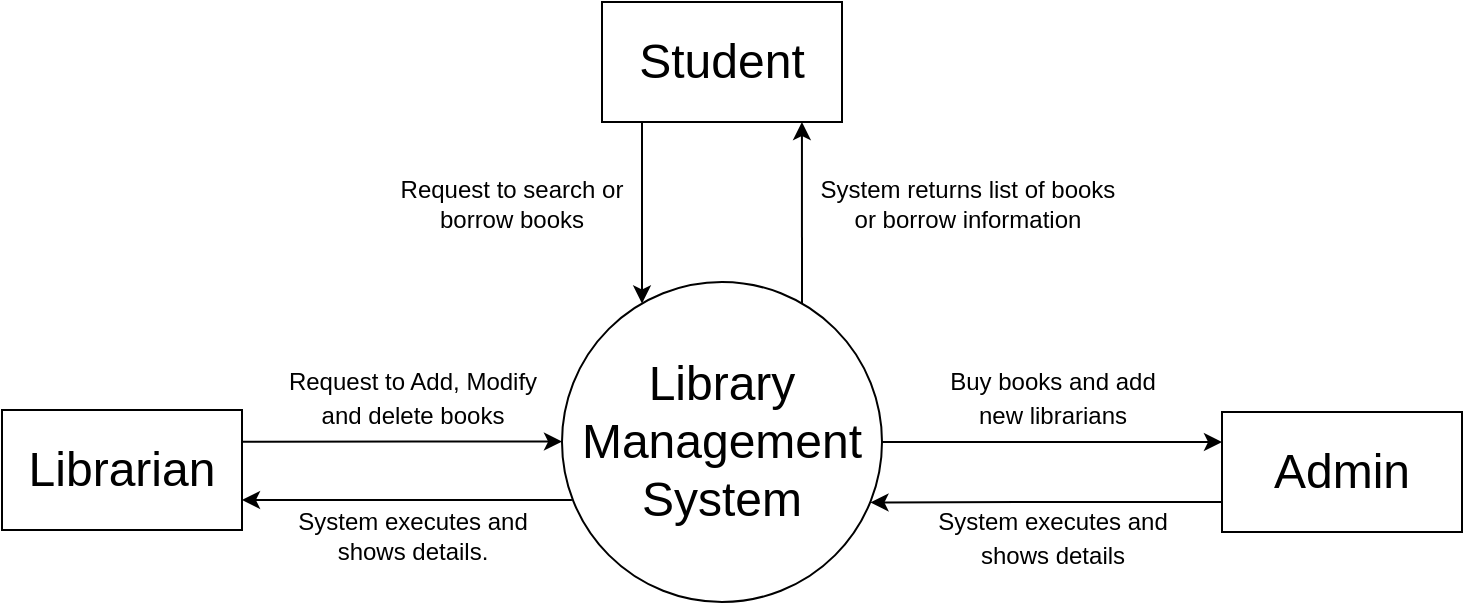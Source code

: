 <mxfile version="15.7.3" type="device" pages="6"><diagram id="nhyAhjQQZbe8ITII8CDu" name="Context"><mxGraphModel dx="1102" dy="857" grid="1" gridSize="10" guides="1" tooltips="1" connect="1" arrows="1" fold="1" page="1" pageScale="1" pageWidth="1100" pageHeight="850" math="0" shadow="0"><root><mxCell id="0"/><mxCell id="1" parent="0"/><mxCell id="fKY94xHfGGNysUHZUdRd-15" value="" style="edgeStyle=orthogonalEdgeStyle;rounded=0;orthogonalLoop=1;jettySize=auto;html=1;fontSize=16;entryX=0.833;entryY=1;entryDx=0;entryDy=0;entryPerimeter=0;exitX=0.75;exitY=0.068;exitDx=0;exitDy=0;exitPerimeter=0;labelBackgroundColor=none;fontColor=default;" parent="1" source="fKY94xHfGGNysUHZUdRd-1" target="fKY94xHfGGNysUHZUdRd-4" edge="1"><mxGeometry relative="1" as="geometry"><mxPoint x="585" y="303" as="targetPoint"/><Array as="points"/></mxGeometry></mxCell><mxCell id="fKY94xHfGGNysUHZUdRd-28" value="&lt;span style=&quot;color: rgb(0, 0, 0); font-family: helvetica; font-size: 12px; font-style: normal; font-weight: 400; letter-spacing: normal; text-align: center; text-indent: 0px; text-transform: none; word-spacing: 0px; display: inline; float: none;&quot;&gt;Buy books and add &lt;br&gt;new librarians&lt;/span&gt;" style="edgeStyle=orthogonalEdgeStyle;rounded=0;orthogonalLoop=1;jettySize=auto;html=1;entryX=0;entryY=0.25;entryDx=0;entryDy=0;fontSize=14;exitX=1;exitY=0.5;exitDx=0;exitDy=0;labelBackgroundColor=default;fontColor=default;" parent="1" source="fKY94xHfGGNysUHZUdRd-1" target="fKY94xHfGGNysUHZUdRd-3" edge="1"><mxGeometry y="23" relative="1" as="geometry"><mxPoint as="offset"/></mxGeometry></mxCell><mxCell id="fKY94xHfGGNysUHZUdRd-1" value="&lt;font style=&quot;font-size: 24px&quot;&gt;Library Management System&lt;/font&gt;" style="ellipse;whiteSpace=wrap;html=1;aspect=fixed;labelBackgroundColor=none;fontColor=default;" parent="1" vertex="1"><mxGeometry x="465" y="413" width="160" height="160" as="geometry"/></mxCell><mxCell id="fKY94xHfGGNysUHZUdRd-26" value="&lt;span style=&quot;color: rgb(0, 0, 0); font-family: helvetica; font-size: 12px; font-style: normal; font-weight: 400; letter-spacing: normal; text-align: center; text-indent: 0px; text-transform: none; word-spacing: 0px; display: inline; float: none;&quot;&gt;Request to Add, Modify &lt;br&gt;and delete books&lt;/span&gt;" style="edgeStyle=orthogonalEdgeStyle;rounded=0;orthogonalLoop=1;jettySize=auto;html=1;fontSize=14;exitX=1;exitY=0.167;exitDx=0;exitDy=0;exitPerimeter=0;labelBackgroundColor=default;fontColor=default;" parent="1" edge="1"><mxGeometry x="0.062" y="23" relative="1" as="geometry"><mxPoint x="465" y="492.8" as="targetPoint"/><mxPoint x="305" y="492.82" as="sourcePoint"/><Array as="points"><mxPoint x="390" y="492.8"/><mxPoint x="390" y="492.8"/></Array><mxPoint as="offset"/></mxGeometry></mxCell><mxCell id="QRbqW23IJPbRpNJa-RuE-2" value="&lt;span style=&quot;color: rgb(0, 0, 0); font-family: helvetica; font-size: 12px; font-style: normal; font-weight: 400; letter-spacing: normal; text-align: center; text-indent: 0px; text-transform: none; word-spacing: 0px; display: inline; float: none;&quot;&gt;System executes and &lt;br&gt;shows details.&lt;/span&gt;" style="edgeStyle=none;rounded=0;sketch=0;orthogonalLoop=1;jettySize=auto;html=1;exitX=1;exitY=0.75;exitDx=0;exitDy=0;entryX=0.031;entryY=0.681;entryDx=0;entryDy=0;entryPerimeter=0;fontSize=11;startArrow=classic;startFill=1;endArrow=none;endFill=0;startSize=6;endSize=6;strokeColor=default;labelBackgroundColor=default;" parent="1" source="fKY94xHfGGNysUHZUdRd-2" target="fKY94xHfGGNysUHZUdRd-1" edge="1"><mxGeometry x="0.03" y="-18" relative="1" as="geometry"><mxPoint as="offset"/></mxGeometry></mxCell><mxCell id="fKY94xHfGGNysUHZUdRd-2" value="Librarian" style="rounded=0;whiteSpace=wrap;html=1;fontSize=24;labelBackgroundColor=none;fontColor=default;" parent="1" vertex="1"><mxGeometry x="185" y="477" width="120" height="60" as="geometry"/></mxCell><mxCell id="fKY94xHfGGNysUHZUdRd-29" value="&lt;span style=&quot;color: rgb(0, 0, 0); font-family: helvetica; font-size: 12px; font-style: normal; font-weight: 400; letter-spacing: normal; text-align: center; text-indent: 0px; text-transform: none; word-spacing: 0px; display: inline; float: none;&quot;&gt;System executes and &lt;br&gt;shows details&lt;/span&gt;" style="edgeStyle=orthogonalEdgeStyle;rounded=0;orthogonalLoop=1;jettySize=auto;html=1;entryX=0.964;entryY=0.689;entryDx=0;entryDy=0;entryPerimeter=0;fontSize=14;exitX=0;exitY=0.75;exitDx=0;exitDy=0;labelBackgroundColor=default;fontColor=default;" parent="1" source="fKY94xHfGGNysUHZUdRd-3" target="fKY94xHfGGNysUHZUdRd-1" edge="1"><mxGeometry x="-0.031" y="17" relative="1" as="geometry"><mxPoint x="795" y="524" as="sourcePoint"/><mxPoint x="617" y="528.4" as="targetPoint"/><mxPoint as="offset"/></mxGeometry></mxCell><mxCell id="fKY94xHfGGNysUHZUdRd-3" value="Admin" style="rounded=0;whiteSpace=wrap;html=1;fontSize=24;labelBackgroundColor=none;fontColor=default;" parent="1" vertex="1"><mxGeometry x="795" y="478" width="120" height="60" as="geometry"/></mxCell><mxCell id="fKY94xHfGGNysUHZUdRd-8" value="" style="edgeStyle=orthogonalEdgeStyle;rounded=0;orthogonalLoop=1;jettySize=auto;html=1;fontSize=16;exitX=0.25;exitY=1;exitDx=0;exitDy=0;labelBackgroundColor=none;fontColor=default;" parent="1" source="fKY94xHfGGNysUHZUdRd-4" target="fKY94xHfGGNysUHZUdRd-1" edge="1"><mxGeometry relative="1" as="geometry"><mxPoint x="535" y="293" as="sourcePoint"/><mxPoint x="505" y="403" as="targetPoint"/><Array as="points"><mxPoint x="505" y="333"/></Array></mxGeometry></mxCell><mxCell id="fKY94xHfGGNysUHZUdRd-4" value="Student" style="rounded=0;whiteSpace=wrap;html=1;fontSize=24;labelBackgroundColor=none;fontColor=default;" parent="1" vertex="1"><mxGeometry x="485" y="273" width="120" height="60" as="geometry"/></mxCell><mxCell id="fKY94xHfGGNysUHZUdRd-5" value="Request to search or borrow books" style="text;html=1;strokeColor=none;fillColor=none;align=center;verticalAlign=middle;whiteSpace=wrap;rounded=0;fontSize=12;labelBackgroundColor=none;fontColor=default;" parent="1" vertex="1"><mxGeometry x="365" y="353.5" width="150" height="40" as="geometry"/></mxCell><mxCell id="fKY94xHfGGNysUHZUdRd-6" value="System returns list of books or borrow information" style="text;html=1;strokeColor=none;fillColor=none;align=center;verticalAlign=middle;whiteSpace=wrap;rounded=0;fontSize=12;labelBackgroundColor=none;fontColor=default;" parent="1" vertex="1"><mxGeometry x="588" y="341" width="160" height="65" as="geometry"/></mxCell></root></mxGraphModel></diagram><diagram id="fjS7ZSCZYqQofgWuLEVZ" name="Deployment"><mxGraphModel dx="1102" dy="857" grid="1" gridSize="10" guides="1" tooltips="1" connect="1" arrows="1" fold="1" page="1" pageScale="1" pageWidth="1100" pageHeight="850" math="0" shadow="0"><root><mxCell id="g5cYfVdJpt8ayz6f6U4b-0"/><mxCell id="g5cYfVdJpt8ayz6f6U4b-1" parent="g5cYfVdJpt8ayz6f6U4b-0"/><mxCell id="E3wZcQiKpZu84dHF-Dtd-1" style="edgeStyle=orthogonalEdgeStyle;rounded=0;orthogonalLoop=1;jettySize=auto;html=1;entryX=0.5;entryY=1;entryDx=0;entryDy=0;fontSize=24;endArrow=open;endFill=0;" parent="g5cYfVdJpt8ayz6f6U4b-1" edge="1"><mxGeometry relative="1" as="geometry"><mxPoint x="530" y="330" as="sourcePoint"/><mxPoint x="530" y="240" as="targetPoint"/></mxGeometry></mxCell><mxCell id="E3wZcQiKpZu84dHF-Dtd-5" style="edgeStyle=orthogonalEdgeStyle;rounded=0;orthogonalLoop=1;jettySize=auto;html=1;entryX=0.5;entryY=0;entryDx=0;entryDy=0;entryPerimeter=0;fontSize=24;endArrow=open;endFill=0;" parent="g5cYfVdJpt8ayz6f6U4b-1" edge="1"><mxGeometry relative="1" as="geometry"><mxPoint x="550" y="240" as="sourcePoint"/><mxPoint x="550" y="330" as="targetPoint"/></mxGeometry></mxCell><mxCell id="0Fr7K7bovhfu8rU4C4Mp-0" value="&lt;font style=&quot;font-size: 24px;&quot;&gt;User/Browser&lt;/font&gt;" style="rounded=0;whiteSpace=wrap;html=1;fontSize=24;" parent="g5cYfVdJpt8ayz6f6U4b-1" vertex="1"><mxGeometry x="442" y="180" width="200" height="60" as="geometry"/></mxCell><mxCell id="E3wZcQiKpZu84dHF-Dtd-37" style="edgeStyle=orthogonalEdgeStyle;rounded=0;orthogonalLoop=1;jettySize=auto;html=1;entryX=0.459;entryY=0.007;entryDx=0;entryDy=0;entryPerimeter=0;fontSize=19;endArrow=open;endFill=0;" parent="g5cYfVdJpt8ayz6f6U4b-1" source="g5cYfVdJpt8ayz6f6U4b-2" target="E3wZcQiKpZu84dHF-Dtd-34" edge="1"><mxGeometry relative="1" as="geometry"/></mxCell><mxCell id="g5cYfVdJpt8ayz6f6U4b-2" value="" style="shape=cube;boundedLbl=1;backgroundOutline=1;darkOpacity=0.05;darkOpacity2=0.1;fontFamily=Times New Roman;fontSize=12;labelBackgroundColor=none;labelBorderColor=none;flipV=0;flipH=1;size=20;" parent="g5cYfVdJpt8ayz6f6U4b-1" vertex="1"><mxGeometry x="370" y="330" width="360" height="240" as="geometry"/></mxCell><mxCell id="E3wZcQiKpZu84dHF-Dtd-36" style="edgeStyle=orthogonalEdgeStyle;rounded=0;orthogonalLoop=1;jettySize=auto;html=1;fontSize=19;endArrow=open;endFill=0;exitX=0.55;exitY=0;exitDx=0;exitDy=0;exitPerimeter=0;" parent="g5cYfVdJpt8ayz6f6U4b-1" source="E3wZcQiKpZu84dHF-Dtd-34" edge="1"><mxGeometry relative="1" as="geometry"><mxPoint x="533" y="570" as="targetPoint"/></mxGeometry></mxCell><mxCell id="E3wZcQiKpZu84dHF-Dtd-34" value="&lt;font style=&quot;font-size: 19px&quot;&gt;Database Server&lt;/font&gt;" style="shape=cube;whiteSpace=wrap;html=1;boundedLbl=1;backgroundOutline=1;darkOpacity=0.05;darkOpacity2=0.1;fontSize=24;flipV=0;flipH=1;size=10;" parent="g5cYfVdJpt8ayz6f6U4b-1" vertex="1"><mxGeometry x="452" y="620" width="180" height="50" as="geometry"/></mxCell><mxCell id="E3wZcQiKpZu84dHF-Dtd-43" value="Web Server" style="text;html=1;strokeColor=none;fillColor=none;align=center;verticalAlign=middle;whiteSpace=wrap;rounded=0;fontSize=18;fontFamily=Helvetica;" parent="g5cYfVdJpt8ayz6f6U4b-1" vertex="1"><mxGeometry x="482" y="356" width="120" height="30" as="geometry"/></mxCell><mxCell id="E3wZcQiKpZu84dHF-Dtd-42" value="" style="rounded=0;whiteSpace=wrap;html=1;fontSize=19;" parent="g5cYfVdJpt8ayz6f6U4b-1" vertex="1"><mxGeometry x="394" y="390" width="296" height="170" as="geometry"/></mxCell><mxCell id="E3wZcQiKpZu84dHF-Dtd-39" value="" style="rounded=0;whiteSpace=wrap;html=1;fontSize=24;" parent="g5cYfVdJpt8ayz6f6U4b-1" vertex="1"><mxGeometry x="444" y="430" width="200" height="40" as="geometry"/></mxCell><mxCell id="E3wZcQiKpZu84dHF-Dtd-40" value="" style="rounded=0;whiteSpace=wrap;html=1;fontSize=24;" parent="g5cYfVdJpt8ayz6f6U4b-1" vertex="1"><mxGeometry x="444" y="510" width="200" height="40" as="geometry"/></mxCell><mxCell id="E3wZcQiKpZu84dHF-Dtd-41" value="" style="rounded=0;whiteSpace=wrap;html=1;fontSize=24;" parent="g5cYfVdJpt8ayz6f6U4b-1" vertex="1"><mxGeometry x="444" y="470" width="200" height="40" as="geometry"/></mxCell><mxCell id="E3wZcQiKpZu84dHF-Dtd-44" value="LMS" style="text;html=1;strokeColor=none;fillColor=none;align=center;verticalAlign=middle;whiteSpace=wrap;rounded=0;fontSize=18;" parent="g5cYfVdJpt8ayz6f6U4b-1" vertex="1"><mxGeometry x="482" y="395" width="120" height="30" as="geometry"/></mxCell><mxCell id="E3wZcQiKpZu84dHF-Dtd-45" value="Presentation Layer" style="text;html=1;strokeColor=none;fillColor=none;align=center;verticalAlign=middle;whiteSpace=wrap;rounded=0;fontSize=16;" parent="g5cYfVdJpt8ayz6f6U4b-1" vertex="1"><mxGeometry x="482" y="435" width="120" height="30" as="geometry"/></mxCell><mxCell id="E3wZcQiKpZu84dHF-Dtd-46" value="Application Layer" style="text;html=1;strokeColor=none;fillColor=none;align=center;verticalAlign=middle;whiteSpace=wrap;rounded=0;fontSize=16;" parent="g5cYfVdJpt8ayz6f6U4b-1" vertex="1"><mxGeometry x="482" y="475" width="120" height="30" as="geometry"/></mxCell><mxCell id="E3wZcQiKpZu84dHF-Dtd-47" value="Data Access Layer" style="text;html=1;strokeColor=none;fillColor=none;align=center;verticalAlign=middle;whiteSpace=wrap;rounded=0;fontSize=16;" parent="g5cYfVdJpt8ayz6f6U4b-1" vertex="1"><mxGeometry x="482" y="515" width="120" height="30" as="geometry"/></mxCell><mxCell id="E3wZcQiKpZu84dHF-Dtd-50" value="HTTP/S&lt;br style=&quot;font-size: 15px;&quot;&gt;Requests and responses" style="text;html=1;strokeColor=none;fillColor=none;align=left;verticalAlign=middle;whiteSpace=wrap;rounded=0;fontSize=15;" parent="g5cYfVdJpt8ayz6f6U4b-1" vertex="1"><mxGeometry x="560" y="250" width="100" height="70" as="geometry"/></mxCell></root></mxGraphModel></diagram><diagram id="CIZjIM__QyASJyX1Oina" name="Component"><mxGraphModel dx="1102" dy="857" grid="1" gridSize="10" guides="1" tooltips="1" connect="1" arrows="1" fold="1" page="1" pageScale="1" pageWidth="1100" pageHeight="850" math="0" shadow="0"><root><mxCell id="QWLJf40_Vs8HccwXnPdu-0"/><mxCell id="QWLJf40_Vs8HccwXnPdu-1" parent="QWLJf40_Vs8HccwXnPdu-0"/><mxCell id="GBvpPlrPpSROcO-MO4K5-3" style="edgeStyle=orthogonalEdgeStyle;rounded=0;orthogonalLoop=1;jettySize=auto;html=1;fontFamily=Helvetica;fontSize=15;endArrow=circle;endFill=0;endSize=11;" parent="QWLJf40_Vs8HccwXnPdu-1" source="GBvpPlrPpSROcO-MO4K5-0" edge="1"><mxGeometry relative="1" as="geometry"><mxPoint x="310" y="225" as="targetPoint"/></mxGeometry></mxCell><mxCell id="GBvpPlrPpSROcO-MO4K5-8" style="edgeStyle=orthogonalEdgeStyle;rounded=0;jumpSize=5;orthogonalLoop=1;jettySize=auto;html=1;fontFamily=Helvetica;fontSize=15;endArrow=halfCircle;endFill=0;startSize=5;endSize=13;strokeWidth=1;" parent="QWLJf40_Vs8HccwXnPdu-1" edge="1"><mxGeometry relative="1" as="geometry"><mxPoint x="780" y="225" as="targetPoint"/><mxPoint x="710" y="225" as="sourcePoint"/></mxGeometry></mxCell><mxCell id="GBvpPlrPpSROcO-MO4K5-0" value="" style="rounded=0;whiteSpace=wrap;html=1;fontFamily=Helvetica;fontSize=15;align=left;" parent="QWLJf40_Vs8HccwXnPdu-1" vertex="1"><mxGeometry x="410" y="155" width="300" height="140" as="geometry"/></mxCell><mxCell id="GBvpPlrPpSROcO-MO4K5-4" style="edgeStyle=orthogonalEdgeStyle;rounded=0;orthogonalLoop=1;jettySize=auto;html=1;fontFamily=Helvetica;fontSize=15;endArrow=circle;endFill=0;endSize=11;" parent="QWLJf40_Vs8HccwXnPdu-1" edge="1"><mxGeometry relative="1" as="geometry"><mxPoint x="310" y="395" as="targetPoint"/><mxPoint x="410" y="395" as="sourcePoint"/></mxGeometry></mxCell><mxCell id="GBvpPlrPpSROcO-MO4K5-6" style="edgeStyle=orthogonalEdgeStyle;rounded=0;orthogonalLoop=1;jettySize=auto;html=1;fontFamily=Helvetica;fontSize=15;endArrow=halfCircle;endFill=0;endSize=14;startSize=5;jumpSize=6;" parent="QWLJf40_Vs8HccwXnPdu-1" edge="1"><mxGeometry relative="1" as="geometry"><mxPoint x="332" y="448" as="targetPoint"/><mxPoint x="412" y="448" as="sourcePoint"/></mxGeometry></mxCell><mxCell id="GBvpPlrPpSROcO-MO4K5-1" value="" style="rounded=0;whiteSpace=wrap;html=1;fontFamily=Helvetica;fontSize=15;align=left;" parent="QWLJf40_Vs8HccwXnPdu-1" vertex="1"><mxGeometry x="410" y="355" width="300" height="140" as="geometry"/></mxCell><mxCell id="GBvpPlrPpSROcO-MO4K5-7" style="edgeStyle=orthogonalEdgeStyle;rounded=0;orthogonalLoop=1;jettySize=auto;html=1;fontFamily=Helvetica;fontSize=15;endArrow=circle;endFill=0;endSize=11;" parent="QWLJf40_Vs8HccwXnPdu-1" edge="1"><mxGeometry relative="1" as="geometry"><mxPoint x="323" y="435" as="targetPoint"/><mxPoint x="413" y="625" as="sourcePoint"/></mxGeometry></mxCell><mxCell id="GBvpPlrPpSROcO-MO4K5-9" style="edgeStyle=orthogonalEdgeStyle;rounded=0;jumpSize=6;orthogonalLoop=1;jettySize=auto;html=1;fontFamily=Helvetica;fontSize=15;endArrow=oval;endFill=0;startSize=6;endSize=25;strokeWidth=1;" parent="QWLJf40_Vs8HccwXnPdu-1" edge="1"><mxGeometry relative="1" as="geometry"><mxPoint x="790" y="225" as="targetPoint"/><mxPoint x="710" y="625" as="sourcePoint"/></mxGeometry></mxCell><mxCell id="GBvpPlrPpSROcO-MO4K5-2" value="" style="rounded=0;whiteSpace=wrap;html=1;fontFamily=Helvetica;fontSize=15;align=left;" parent="QWLJf40_Vs8HccwXnPdu-1" vertex="1"><mxGeometry x="410" y="555" width="300" height="140" as="geometry"/></mxCell><mxCell id="GBvpPlrPpSROcO-MO4K5-13" value="" style="shape=module;align=left;spacingLeft=20;align=center;verticalAlign=top;fontFamily=Helvetica;fontSize=15;jettyWidth=17;jettyHeight=6;" parent="QWLJf40_Vs8HccwXnPdu-1" vertex="1"><mxGeometry x="670" y="165" width="30" height="30" as="geometry"/></mxCell><mxCell id="GBvpPlrPpSROcO-MO4K5-14" value="" style="shape=module;align=left;spacingLeft=20;align=center;verticalAlign=top;fontFamily=Helvetica;fontSize=15;jettyWidth=17;jettyHeight=6;" parent="QWLJf40_Vs8HccwXnPdu-1" vertex="1"><mxGeometry x="670" y="365" width="30" height="30" as="geometry"/></mxCell><mxCell id="GBvpPlrPpSROcO-MO4K5-15" value="" style="shape=module;align=left;spacingLeft=20;align=center;verticalAlign=top;fontFamily=Helvetica;fontSize=15;jettyWidth=17;jettyHeight=6;" parent="QWLJf40_Vs8HccwXnPdu-1" vertex="1"><mxGeometry x="670" y="565" width="30" height="30" as="geometry"/></mxCell><mxCell id="GBvpPlrPpSROcO-MO4K5-16" value="exposed interface" style="text;html=1;strokeColor=none;fillColor=none;align=center;verticalAlign=middle;whiteSpace=wrap;rounded=0;fontFamily=Helvetica;fontSize=15;" parent="QWLJf40_Vs8HccwXnPdu-1" vertex="1"><mxGeometry x="340" y="210" width="60" height="30" as="geometry"/></mxCell><mxCell id="GBvpPlrPpSROcO-MO4K5-17" value="exposed interface" style="text;html=1;strokeColor=none;fillColor=none;align=center;verticalAlign=middle;whiteSpace=wrap;rounded=0;fontFamily=Helvetica;fontSize=15;" parent="QWLJf40_Vs8HccwXnPdu-1" vertex="1"><mxGeometry x="340" y="379" width="60" height="30" as="geometry"/></mxCell><mxCell id="GBvpPlrPpSROcO-MO4K5-18" value="&amp;lt;&amp;lt;component&amp;gt;&amp;gt;&lt;br style=&quot;font-size: 23px;&quot;&gt;Library Data Management" style="text;html=1;strokeColor=none;fillColor=none;align=center;verticalAlign=middle;whiteSpace=wrap;rounded=0;fontFamily=Helvetica;fontSize=23;" parent="QWLJf40_Vs8HccwXnPdu-1" vertex="1"><mxGeometry x="490" y="180" width="140" height="90" as="geometry"/></mxCell><mxCell id="GBvpPlrPpSROcO-MO4K5-19" value="&amp;lt;&amp;lt;component&amp;gt;&amp;gt;&lt;br style=&quot;font-size: 23px;&quot;&gt;Reports" style="text;html=1;strokeColor=none;fillColor=none;align=center;verticalAlign=middle;whiteSpace=wrap;rounded=0;fontFamily=Helvetica;fontSize=23;" parent="QWLJf40_Vs8HccwXnPdu-1" vertex="1"><mxGeometry x="490" y="394.5" width="140" height="61" as="geometry"/></mxCell><mxCell id="GBvpPlrPpSROcO-MO4K5-20" value="&amp;lt;&amp;lt;component&amp;gt;&amp;gt;&lt;br style=&quot;font-size: 23px;&quot;&gt;Student Management" style="text;html=1;strokeColor=none;fillColor=none;align=center;verticalAlign=middle;whiteSpace=wrap;rounded=0;fontFamily=Helvetica;fontSize=23;" parent="QWLJf40_Vs8HccwXnPdu-1" vertex="1"><mxGeometry x="490" y="594.5" width="140" height="61" as="geometry"/></mxCell></root></mxGraphModel></diagram><diagram id="qM7r8evGGp6mAom8Z9mH" name="Activity Student"><mxGraphModel dx="760" dy="591" grid="1" gridSize="10" guides="1" tooltips="1" connect="1" arrows="1" fold="1" page="1" pageScale="1" pageWidth="850" pageHeight="1100" math="0" shadow="0"><root><mxCell id="uLGVaaYipJqvD6qnkjQx-0"/><mxCell id="uLGVaaYipJqvD6qnkjQx-1" parent="uLGVaaYipJqvD6qnkjQx-0"/><mxCell id="R75jWCf7evWypBN42O4t-0" value="" style="group;fontSize=14;" parent="uLGVaaYipJqvD6qnkjQx-1" vertex="1" connectable="0"><mxGeometry x="280" y="50" width="290.6" height="1000" as="geometry"/></mxCell><mxCell id="uLGVaaYipJqvD6qnkjQx-21" style="edgeStyle=none;jumpSize=5;orthogonalLoop=1;jettySize=auto;html=1;fontFamily=Helvetica;fontSize=14;endArrow=oval;endFill=1;startSize=10;endSize=25;strokeWidth=1;startArrow=open;startFill=0;" parent="R75jWCf7evWypBN42O4t-0" edge="1"><mxGeometry relative="1" as="geometry"><mxPoint x="128.206" as="targetPoint"/><mxPoint x="128.206" y="59.829" as="sourcePoint"/></mxGeometry></mxCell><mxCell id="uLGVaaYipJqvD6qnkjQx-5" value="Search for &lt;br style=&quot;font-size: 14px;&quot;&gt;books" style="rounded=1;whiteSpace=wrap;html=1;fontFamily=Helvetica;fontSize=14;align=center;" parent="R75jWCf7evWypBN42O4t-0" vertex="1"><mxGeometry x="68.376" y="188.034" width="119.659" height="42.735" as="geometry"/></mxCell><mxCell id="uLGVaaYipJqvD6qnkjQx-24" value="Issue Book" style="whiteSpace=wrap;html=1;fontSize=14;rounded=1;" parent="R75jWCf7evWypBN42O4t-0" vertex="1"><mxGeometry x="76.924" y="837.607" width="102.565" height="38.462" as="geometry"/></mxCell><mxCell id="uLGVaaYipJqvD6qnkjQx-26" value="Update Book Status" style="whiteSpace=wrap;html=1;fontSize=14;rounded=1;" parent="R75jWCf7evWypBN42O4t-0" vertex="1"><mxGeometry x="76.924" y="905.983" width="102.565" height="42.735" as="geometry"/></mxCell><mxCell id="uLGVaaYipJqvD6qnkjQx-27" value="" style="edgeStyle=none;jumpSize=5;orthogonalLoop=1;jettySize=auto;html=1;fontFamily=Helvetica;fontSize=14;startArrow=none;startFill=0;endArrow=open;endFill=0;startSize=10;endSize=10;strokeWidth=1;" parent="R75jWCf7evWypBN42O4t-0" source="uLGVaaYipJqvD6qnkjQx-24" target="uLGVaaYipJqvD6qnkjQx-26" edge="1"><mxGeometry relative="1" as="geometry"/></mxCell><mxCell id="uLGVaaYipJqvD6qnkjQx-28" value="" style="ellipse;html=1;shape=endState;fontFamily=Helvetica;fontSize=14;align=center;fillColor=#000000;" parent="R75jWCf7evWypBN42O4t-0" vertex="1"><mxGeometry x="115.385" y="974.359" width="25.641" height="25.641" as="geometry"/></mxCell><mxCell id="uLGVaaYipJqvD6qnkjQx-122" style="edgeStyle=orthogonalEdgeStyle;curved=0;rounded=0;sketch=0;orthogonalLoop=1;jettySize=auto;html=1;entryX=0.5;entryY=0;entryDx=0;entryDy=0;fontSize=14;startSize=10;endSize=10;strokeColor=default;shadow=0;strokeWidth=1;endFill=0;endArrow=open;startFill=0;" parent="R75jWCf7evWypBN42O4t-0" source="uLGVaaYipJqvD6qnkjQx-26" target="uLGVaaYipJqvD6qnkjQx-28" edge="1"><mxGeometry relative="1" as="geometry"/></mxCell><mxCell id="uLGVaaYipJqvD6qnkjQx-38" value="Validate Student Register Number" style="rounded=0;whiteSpace=wrap;html=1;fontFamily=Helvetica;fontSize=14;align=center;" parent="R75jWCf7evWypBN42O4t-0" vertex="1"><mxGeometry x="59.829" y="452.991" width="136.753" height="51.282" as="geometry"/></mxCell><mxCell id="uLGVaaYipJqvD6qnkjQx-39" value="Check number books issued to the student" style="whiteSpace=wrap;html=1;rounded=0;fontSize=14;" parent="R75jWCf7evWypBN42O4t-0" vertex="1"><mxGeometry x="47.009" y="649.573" width="162.394" height="51.282" as="geometry"/></mxCell><mxCell id="uLGVaaYipJqvD6qnkjQx-41" value="" style="rhombus;whiteSpace=wrap;html=1;fontFamily=Helvetica;fontSize=14;align=center;" parent="R75jWCf7evWypBN42O4t-0" vertex="1"><mxGeometry x="264.959" y="760.684" width="25.641" height="25.641" as="geometry"/></mxCell><mxCell id="uLGVaaYipJqvD6qnkjQx-124" style="edgeStyle=orthogonalEdgeStyle;rounded=0;sketch=0;orthogonalLoop=1;jettySize=auto;html=1;entryX=0.5;entryY=1;entryDx=0;entryDy=0;fontSize=14;startSize=10;endSize=10;strokeColor=default;shadow=0;strokeWidth=1;endFill=0;endArrow=none;startFill=0;startArrow=open;" parent="R75jWCf7evWypBN42O4t-0" source="uLGVaaYipJqvD6qnkjQx-28" target="uLGVaaYipJqvD6qnkjQx-41" edge="1"><mxGeometry relative="1" as="geometry"/></mxCell><mxCell id="uLGVaaYipJqvD6qnkjQx-69" style="edgeStyle=orthogonalEdgeStyle;rounded=0;sketch=0;jumpStyle=none;jumpSize=5;orthogonalLoop=1;jettySize=auto;html=1;entryX=0.5;entryY=0;entryDx=0;entryDy=0;shadow=0;fontFamily=Helvetica;fontSize=14;startArrow=none;startFill=0;endArrow=open;endFill=0;startSize=10;endSize=10;strokeWidth=1;verticalAlign=middle;" parent="R75jWCf7evWypBN42O4t-0" target="uLGVaaYipJqvD6qnkjQx-5" edge="1"><mxGeometry relative="1" as="geometry"><mxPoint x="128.206" y="162.393" as="sourcePoint"/></mxGeometry></mxCell><mxCell id="uLGVaaYipJqvD6qnkjQx-67" value="Login" style="rounded=1;whiteSpace=wrap;html=1;fontFamily=Helvetica;fontSize=14;align=center;" parent="R75jWCf7evWypBN42O4t-0" vertex="1"><mxGeometry x="76.924" y="59.829" width="102.565" height="34.188" as="geometry"/></mxCell><mxCell id="uLGVaaYipJqvD6qnkjQx-91" value="Yes" style="edgeStyle=orthogonalEdgeStyle;rounded=0;sketch=0;jumpStyle=none;jumpSize=5;orthogonalLoop=1;jettySize=auto;html=1;entryX=0.5;entryY=0;entryDx=0;entryDy=0;shadow=0;fontFamily=Helvetica;fontSize=14;startArrow=none;startFill=0;endArrow=open;endFill=0;startSize=10;endSize=10;strokeWidth=1;verticalAlign=middle;" parent="R75jWCf7evWypBN42O4t-0" source="uLGVaaYipJqvD6qnkjQx-90" target="uLGVaaYipJqvD6qnkjQx-39" edge="1"><mxGeometry relative="1" as="geometry"/></mxCell><mxCell id="uLGVaaYipJqvD6qnkjQx-125" value="No" style="edgeStyle=orthogonalEdgeStyle;rounded=0;sketch=0;orthogonalLoop=1;jettySize=auto;html=1;exitX=0;exitY=0.5;exitDx=0;exitDy=0;entryX=0;entryY=0.5;entryDx=0;entryDy=0;fontSize=14;startArrow=none;startFill=0;endArrow=open;endFill=0;startSize=10;endSize=10;strokeColor=default;" parent="R75jWCf7evWypBN42O4t-0" source="uLGVaaYipJqvD6qnkjQx-90" target="uLGVaaYipJqvD6qnkjQx-28" edge="1"><mxGeometry x="-0.822" relative="1" as="geometry"><Array as="points"><mxPoint y="594.017"/><mxPoint y="987.179"/></Array><mxPoint as="offset"/></mxGeometry></mxCell><mxCell id="uLGVaaYipJqvD6qnkjQx-90" value="" style="rhombus;whiteSpace=wrap;html=1;fontFamily=Helvetica;fontSize=14;align=center;" parent="R75jWCf7evWypBN42O4t-0" vertex="1"><mxGeometry x="115.385" y="581.197" width="25.641" height="25.641" as="geometry"/></mxCell><mxCell id="uLGVaaYipJqvD6qnkjQx-40" value="Is reg number authorized?" style="edgeStyle=none;jumpSize=5;orthogonalLoop=1;jettySize=auto;html=1;fontFamily=Helvetica;fontSize=14;startArrow=none;startFill=0;endArrow=open;endFill=0;startSize=10;endSize=10;strokeWidth=1;entryX=0.5;entryY=0;entryDx=0;entryDy=0;" parent="R75jWCf7evWypBN42O4t-0" source="uLGVaaYipJqvD6qnkjQx-38" target="uLGVaaYipJqvD6qnkjQx-90" edge="1"><mxGeometry relative="1" as="geometry"/></mxCell><mxCell id="uLGVaaYipJqvD6qnkjQx-95" value="Yes" style="edgeStyle=orthogonalEdgeStyle;rounded=0;sketch=0;jumpStyle=none;jumpSize=5;orthogonalLoop=1;jettySize=auto;html=1;entryX=0.5;entryY=0;entryDx=0;entryDy=0;shadow=0;fontFamily=Helvetica;fontSize=14;startArrow=none;startFill=0;endArrow=open;endFill=0;startSize=10;endSize=10;strokeWidth=1;verticalAlign=middle;" parent="R75jWCf7evWypBN42O4t-0" source="uLGVaaYipJqvD6qnkjQx-92" target="uLGVaaYipJqvD6qnkjQx-24" edge="1"><mxGeometry relative="1" as="geometry"/></mxCell><mxCell id="uLGVaaYipJqvD6qnkjQx-96" style="edgeStyle=orthogonalEdgeStyle;rounded=0;sketch=0;jumpStyle=none;jumpSize=5;orthogonalLoop=1;jettySize=auto;html=1;exitX=1;exitY=0.5;exitDx=0;exitDy=0;entryX=0;entryY=0.5;entryDx=0;entryDy=0;shadow=0;fontFamily=Helvetica;fontSize=14;startArrow=none;startFill=0;endArrow=open;endFill=0;startSize=10;endSize=10;strokeWidth=1;verticalAlign=middle;" parent="R75jWCf7evWypBN42O4t-0" source="uLGVaaYipJqvD6qnkjQx-92" target="uLGVaaYipJqvD6qnkjQx-41" edge="1"><mxGeometry relative="1" as="geometry"/></mxCell><mxCell id="uLGVaaYipJqvD6qnkjQx-98" value="No" style="edgeLabel;html=1;align=center;verticalAlign=middle;resizable=0;points=[];fontSize=14;fontFamily=Helvetica;" parent="uLGVaaYipJqvD6qnkjQx-96" vertex="1" connectable="0"><mxGeometry x="-0.286" relative="1" as="geometry"><mxPoint as="offset"/></mxGeometry></mxCell><mxCell id="uLGVaaYipJqvD6qnkjQx-92" value="" style="rhombus;whiteSpace=wrap;html=1;fontFamily=Helvetica;fontSize=14;align=center;" parent="R75jWCf7evWypBN42O4t-0" vertex="1"><mxGeometry x="115.385" y="760.684" width="25.641" height="25.641" as="geometry"/></mxCell><mxCell id="uLGVaaYipJqvD6qnkjQx-94" value="Any book already issued?" style="edgeStyle=orthogonalEdgeStyle;rounded=0;sketch=0;jumpStyle=none;jumpSize=5;orthogonalLoop=1;jettySize=auto;html=1;entryX=0.5;entryY=0;entryDx=0;entryDy=0;shadow=0;fontFamily=Helvetica;fontSize=14;startArrow=none;startFill=0;endArrow=open;endFill=0;startSize=10;endSize=10;strokeWidth=1;verticalAlign=middle;" parent="R75jWCf7evWypBN42O4t-0" source="uLGVaaYipJqvD6qnkjQx-39" target="uLGVaaYipJqvD6qnkjQx-92" edge="1"><mxGeometry relative="1" as="geometry"/></mxCell><mxCell id="uLGVaaYipJqvD6qnkjQx-18" value="" style="rhombus;whiteSpace=wrap;html=1;fontFamily=Helvetica;fontSize=14;align=center;" parent="R75jWCf7evWypBN42O4t-0" vertex="1"><mxGeometry x="115.385" y="282.051" width="25.641" height="25.641" as="geometry"/></mxCell><mxCell id="uLGVaaYipJqvD6qnkjQx-111" value="&lt;span style=&quot;font-size: 14px;&quot;&gt;Is the book available?&lt;/span&gt;" style="edgeStyle=orthogonalEdgeStyle;curved=0;rounded=0;sketch=0;orthogonalLoop=1;jettySize=auto;html=1;entryX=0.5;entryY=0;entryDx=0;entryDy=0;fontSize=14;shadow=0;strokeWidth=1;endFill=0;endArrow=open;endSize=10;startFill=0;startSize=10;" parent="R75jWCf7evWypBN42O4t-0" source="uLGVaaYipJqvD6qnkjQx-5" target="uLGVaaYipJqvD6qnkjQx-18" edge="1"><mxGeometry relative="1" as="geometry"/></mxCell><mxCell id="uLGVaaYipJqvD6qnkjQx-104" value="Exit" style="edgeStyle=orthogonalEdgeStyle;rounded=0;sketch=0;jumpStyle=none;jumpSize=5;orthogonalLoop=1;jettySize=auto;html=1;entryX=0.5;entryY=0;entryDx=0;entryDy=0;shadow=0;fontFamily=Helvetica;fontSize=14;startArrow=none;startFill=0;endArrow=open;endFill=0;startSize=10;endSize=10;strokeWidth=1;verticalAlign=middle;exitX=0.5;exitY=1;exitDx=0;exitDy=0;" parent="R75jWCf7evWypBN42O4t-0" source="uLGVaaYipJqvD6qnkjQx-103" target="uLGVaaYipJqvD6qnkjQx-41" edge="1"><mxGeometry x="-0.774" relative="1" as="geometry"><mxPoint x="350.429" y="487.179" as="targetPoint"/><mxPoint as="offset"/></mxGeometry></mxCell><mxCell id="uLGVaaYipJqvD6qnkjQx-103" value="" style="rhombus;whiteSpace=wrap;html=1;fontFamily=Helvetica;fontSize=14;align=center;" parent="R75jWCf7evWypBN42O4t-0" vertex="1"><mxGeometry x="264.959" y="282.051" width="25.641" height="25.641" as="geometry"/></mxCell><mxCell id="uLGVaaYipJqvD6qnkjQx-87" value="No" style="edgeStyle=orthogonalEdgeStyle;rounded=0;sketch=0;jumpStyle=none;jumpSize=5;orthogonalLoop=1;jettySize=auto;html=1;entryX=0;entryY=0.5;entryDx=0;entryDy=0;shadow=0;fontFamily=Helvetica;fontSize=14;startArrow=none;startFill=0;endArrow=open;endFill=0;startSize=10;endSize=10;strokeWidth=1;verticalAlign=middle;" parent="R75jWCf7evWypBN42O4t-0" source="uLGVaaYipJqvD6qnkjQx-18" target="uLGVaaYipJqvD6qnkjQx-103" edge="1"><mxGeometry relative="1" as="geometry"/></mxCell><mxCell id="uLGVaaYipJqvD6qnkjQx-109" value="Search Again" style="edgeStyle=orthogonalEdgeStyle;rounded=0;sketch=0;jumpStyle=none;jumpSize=5;orthogonalLoop=1;jettySize=auto;html=1;entryX=0.5;entryY=0;entryDx=0;entryDy=0;shadow=0;fontFamily=Helvetica;fontSize=14;startArrow=open;startFill=0;endArrow=none;endFill=0;startSize=10;endSize=10;strokeWidth=1;verticalAlign=middle;" parent="R75jWCf7evWypBN42O4t-0" source="uLGVaaYipJqvD6qnkjQx-105" target="uLGVaaYipJqvD6qnkjQx-103" edge="1"><mxGeometry x="0.624" relative="1" as="geometry"><mxPoint as="offset"/></mxGeometry></mxCell><mxCell id="uLGVaaYipJqvD6qnkjQx-105" value="" style="rhombus;whiteSpace=wrap;html=1;fontFamily=Helvetica;fontSize=14;align=center;" parent="R75jWCf7evWypBN42O4t-0" vertex="1"><mxGeometry x="115.385" y="136.752" width="25.641" height="25.641" as="geometry"/></mxCell><mxCell id="uLGVaaYipJqvD6qnkjQx-107" style="edgeStyle=orthogonalEdgeStyle;rounded=0;sketch=0;jumpStyle=none;jumpSize=5;orthogonalLoop=1;jettySize=auto;html=1;entryX=0.5;entryY=0;entryDx=0;entryDy=0;shadow=0;fontFamily=Helvetica;fontSize=14;startArrow=none;startFill=0;endArrow=open;endFill=0;startSize=10;endSize=10;strokeWidth=1;verticalAlign=middle;" parent="R75jWCf7evWypBN42O4t-0" source="uLGVaaYipJqvD6qnkjQx-67" target="uLGVaaYipJqvD6qnkjQx-105" edge="1"><mxGeometry relative="1" as="geometry"/></mxCell><mxCell id="uLGVaaYipJqvD6qnkjQx-118" style="edgeStyle=orthogonalEdgeStyle;curved=0;rounded=0;sketch=0;orthogonalLoop=1;jettySize=auto;html=1;entryX=0.5;entryY=0;entryDx=0;entryDy=0;fontSize=14;strokeColor=default;shadow=0;strokeWidth=1;endFill=0;endArrow=open;endSize=10;startFill=0;startSize=10;" parent="R75jWCf7evWypBN42O4t-0" target="uLGVaaYipJqvD6qnkjQx-38" edge="1"><mxGeometry relative="1" as="geometry"><mxPoint x="128.206" y="401.709" as="sourcePoint"/></mxGeometry></mxCell><mxCell id="uLGVaaYipJqvD6qnkjQx-127" value="Borrow" style="whiteSpace=wrap;html=1;rounded=1;fontSize=14;" parent="R75jWCf7evWypBN42O4t-0" vertex="1"><mxGeometry x="75.214" y="376.068" width="106.838" height="34.188" as="geometry"/></mxCell><mxCell id="uLGVaaYipJqvD6qnkjQx-115" value="Yes" style="edgeStyle=orthogonalEdgeStyle;curved=0;rounded=0;sketch=0;orthogonalLoop=1;jettySize=auto;html=1;entryX=0.5;entryY=0;entryDx=0;entryDy=0;strokeColor=default;fontSize=14;shadow=0;strokeWidth=1;endFill=0;endArrow=open;endSize=10;startFill=0;startSize=10;" parent="R75jWCf7evWypBN42O4t-0" source="uLGVaaYipJqvD6qnkjQx-18" target="uLGVaaYipJqvD6qnkjQx-127" edge="1"><mxGeometry relative="1" as="geometry"><mxPoint x="128.206" y="367.521" as="targetPoint"/></mxGeometry></mxCell></root></mxGraphModel></diagram><diagram id="BJAwkAAN-xYDNQys9iM2" name="Activity Librarian"><mxGraphModel dx="813" dy="490" grid="1" gridSize="10" guides="1" tooltips="1" connect="1" arrows="1" fold="1" page="1" pageScale="1" pageWidth="1100" pageHeight="850" math="0" shadow="0"><root><mxCell id="W9LkBWMBnhg2r9GtOCIG-0"/><mxCell id="W9LkBWMBnhg2r9GtOCIG-1" parent="W9LkBWMBnhg2r9GtOCIG-0"/><mxCell id="CvzHm6cpHKisya6ZtXBH-0" style="edgeStyle=none;jumpSize=5;orthogonalLoop=1;jettySize=auto;html=1;fontFamily=Helvetica;fontSize=18;endArrow=oval;endFill=1;startSize=10;endSize=25;strokeWidth=1;startArrow=open;startFill=0;exitX=0.5;exitY=0;exitDx=0;exitDy=0;" edge="1" parent="W9LkBWMBnhg2r9GtOCIG-1" source="CvzHm6cpHKisya6ZtXBH-17"><mxGeometry relative="1" as="geometry"><mxPoint x="465" y="40" as="targetPoint"/><mxPoint x="464.58" y="60" as="sourcePoint"/></mxGeometry></mxCell><mxCell id="CvzHm6cpHKisya6ZtXBH-16" style="edgeStyle=orthogonalEdgeStyle;rounded=0;sketch=0;jumpStyle=none;jumpSize=5;orthogonalLoop=1;jettySize=auto;html=1;entryX=0.5;entryY=0;entryDx=0;entryDy=0;shadow=0;fontFamily=Helvetica;fontSize=18;startArrow=none;startFill=0;endArrow=open;endFill=0;startSize=10;endSize=10;strokeWidth=1;verticalAlign=middle;" edge="1" parent="W9LkBWMBnhg2r9GtOCIG-1" source="CvzHm6cpHKisya6ZtXBH-17" target="CvzHm6cpHKisya6ZtXBH-30"><mxGeometry relative="1" as="geometry"/></mxCell><mxCell id="CvzHm6cpHKisya6ZtXBH-17" value="Login" style="rounded=1;whiteSpace=wrap;html=1;fontFamily=Helvetica;fontSize=18;align=center;" vertex="1" parent="W9LkBWMBnhg2r9GtOCIG-1"><mxGeometry x="405" y="80" width="120" height="40" as="geometry"/></mxCell><mxCell id="GRnhN48XkPkIgAwyXMIu-0" value="Add a New Book" style="edgeStyle=orthogonalEdgeStyle;rounded=0;sketch=0;orthogonalLoop=1;jettySize=auto;html=1;fontSize=18;startArrow=none;startFill=0;endArrow=open;endFill=0;startSize=10;endSize=10;strokeColor=default;" edge="1" parent="W9LkBWMBnhg2r9GtOCIG-1" source="CvzHm6cpHKisya6ZtXBH-30" target="GRnhN48XkPkIgAwyXMIu-3"><mxGeometry x="0.556" relative="1" as="geometry"><mxPoint x="310" y="210" as="targetPoint"/><mxPoint as="offset"/></mxGeometry></mxCell><mxCell id="ySrFON4C7c6jhWliiWbe-5" value="Modify Books" style="edgeStyle=orthogonalEdgeStyle;rounded=0;sketch=0;orthogonalLoop=1;jettySize=auto;html=1;entryX=0.5;entryY=0;entryDx=0;entryDy=0;fontSize=18;startArrow=none;startFill=0;endArrow=open;endFill=0;startSize=10;endSize=10;strokeColor=default;" edge="1" parent="W9LkBWMBnhg2r9GtOCIG-1" source="CvzHm6cpHKisya6ZtXBH-30" target="ySrFON4C7c6jhWliiWbe-3"><mxGeometry x="0.59" relative="1" as="geometry"><mxPoint as="offset"/></mxGeometry></mxCell><mxCell id="CvzHm6cpHKisya6ZtXBH-30" value="" style="rhombus;whiteSpace=wrap;html=1;fontFamily=Helvetica;fontSize=18;align=center;" vertex="1" parent="W9LkBWMBnhg2r9GtOCIG-1"><mxGeometry x="450" y="150" width="30" height="30" as="geometry"/></mxCell><mxCell id="GRnhN48XkPkIgAwyXMIu-4" style="edgeStyle=orthogonalEdgeStyle;rounded=0;sketch=0;orthogonalLoop=1;jettySize=auto;html=1;fontSize=18;startArrow=none;startFill=0;endArrow=open;endFill=0;startSize=10;endSize=10;strokeColor=default;" edge="1" parent="W9LkBWMBnhg2r9GtOCIG-1" source="GRnhN48XkPkIgAwyXMIu-3" target="GRnhN48XkPkIgAwyXMIu-5"><mxGeometry relative="1" as="geometry"><mxPoint x="310.0" y="330" as="targetPoint"/></mxGeometry></mxCell><mxCell id="GRnhN48XkPkIgAwyXMIu-3" value="Enter Book Catagory" style="rounded=1;whiteSpace=wrap;html=1;sketch=0;fontSize=18;strokeColor=#000000;fillColor=#FFFFFF;" vertex="1" parent="W9LkBWMBnhg2r9GtOCIG-1"><mxGeometry x="250" y="280" width="120" height="60" as="geometry"/></mxCell><mxCell id="uULqpgriQ8QaHSXBRJ1a-1" value="" style="edgeStyle=orthogonalEdgeStyle;rounded=0;sketch=0;orthogonalLoop=1;jettySize=auto;html=1;fontSize=18;startArrow=none;startFill=0;endArrow=open;endFill=0;startSize=10;endSize=10;strokeColor=default;" edge="1" parent="W9LkBWMBnhg2r9GtOCIG-1" source="GRnhN48XkPkIgAwyXMIu-5" target="uULqpgriQ8QaHSXBRJ1a-0"><mxGeometry relative="1" as="geometry"/></mxCell><mxCell id="GRnhN48XkPkIgAwyXMIu-5" value="Enter Details" style="rounded=1;whiteSpace=wrap;html=1;sketch=0;fontSize=18;strokeColor=#000000;fillColor=#FFFFFF;" vertex="1" parent="W9LkBWMBnhg2r9GtOCIG-1"><mxGeometry x="250.0" y="390" width="120" height="60" as="geometry"/></mxCell><mxCell id="ySrFON4C7c6jhWliiWbe-23" style="edgeStyle=orthogonalEdgeStyle;rounded=0;sketch=0;orthogonalLoop=1;jettySize=auto;html=1;entryX=0;entryY=0.5;entryDx=0;entryDy=0;fontSize=18;startArrow=none;startFill=0;endArrow=open;endFill=0;startSize=10;endSize=10;strokeColor=default;exitX=0.5;exitY=1;exitDx=0;exitDy=0;" edge="1" parent="W9LkBWMBnhg2r9GtOCIG-1" source="uULqpgriQ8QaHSXBRJ1a-0" target="ySrFON4C7c6jhWliiWbe-22"><mxGeometry relative="1" as="geometry"><Array as="points"><mxPoint x="310" y="705"/></Array></mxGeometry></mxCell><mxCell id="uULqpgriQ8QaHSXBRJ1a-0" value="Save Details" style="whiteSpace=wrap;html=1;rounded=0;fontSize=18;strokeColor=#000000;fillColor=#FFFFFF;sketch=0;glass=0;shadow=0;" vertex="1" parent="W9LkBWMBnhg2r9GtOCIG-1"><mxGeometry x="250.0" y="500" width="120" height="60" as="geometry"/></mxCell><mxCell id="ySrFON4C7c6jhWliiWbe-6" value="Delete or Edit Books?" style="edgeStyle=orthogonalEdgeStyle;rounded=0;sketch=0;orthogonalLoop=1;jettySize=auto;html=1;entryX=0.5;entryY=0;entryDx=0;entryDy=0;fontSize=18;startArrow=none;startFill=0;endArrow=open;endFill=0;startSize=10;endSize=10;strokeColor=default;" edge="1" parent="W9LkBWMBnhg2r9GtOCIG-1" source="ySrFON4C7c6jhWliiWbe-3" target="ySrFON4C7c6jhWliiWbe-4"><mxGeometry relative="1" as="geometry"/></mxCell><mxCell id="ySrFON4C7c6jhWliiWbe-3" value="Search Book" style="rounded=1;whiteSpace=wrap;html=1;shadow=0;glass=0;sketch=0;fontSize=18;strokeColor=#000000;fillColor=#FFFFFF;" vertex="1" parent="W9LkBWMBnhg2r9GtOCIG-1"><mxGeometry x="540" y="240" width="120" height="60" as="geometry"/></mxCell><mxCell id="ySrFON4C7c6jhWliiWbe-9" value="Delete" style="edgeStyle=orthogonalEdgeStyle;rounded=0;sketch=0;orthogonalLoop=1;jettySize=auto;html=1;fontSize=18;startArrow=none;startFill=0;endArrow=open;endFill=0;startSize=10;endSize=10;strokeColor=default;entryX=0.5;entryY=0;entryDx=0;entryDy=0;" edge="1" parent="W9LkBWMBnhg2r9GtOCIG-1" source="ySrFON4C7c6jhWliiWbe-4" target="ySrFON4C7c6jhWliiWbe-14"><mxGeometry relative="1" as="geometry"><mxPoint x="600" y="450" as="targetPoint"/></mxGeometry></mxCell><mxCell id="ySrFON4C7c6jhWliiWbe-12" value="Edit" style="edgeStyle=orthogonalEdgeStyle;rounded=0;sketch=0;orthogonalLoop=1;jettySize=auto;html=1;fontSize=18;startArrow=none;startFill=0;endArrow=open;endFill=0;startSize=10;endSize=10;strokeColor=default;" edge="1" parent="W9LkBWMBnhg2r9GtOCIG-1" source="ySrFON4C7c6jhWliiWbe-4" target="ySrFON4C7c6jhWliiWbe-11"><mxGeometry x="0.68" relative="1" as="geometry"><mxPoint as="offset"/></mxGeometry></mxCell><mxCell id="ySrFON4C7c6jhWliiWbe-4" value="" style="rhombus;whiteSpace=wrap;html=1;fontFamily=Helvetica;fontSize=18;align=center;" vertex="1" parent="W9LkBWMBnhg2r9GtOCIG-1"><mxGeometry x="585" y="370" width="30" height="30" as="geometry"/></mxCell><mxCell id="0mPEprLuOMt7uaxDidkV-6" style="edgeStyle=orthogonalEdgeStyle;rounded=0;sketch=0;orthogonalLoop=1;jettySize=auto;html=1;fontSize=18;startArrow=none;startFill=0;endArrow=open;endFill=0;startSize=10;endSize=10;strokeColor=default;" edge="1" parent="W9LkBWMBnhg2r9GtOCIG-1" source="ySrFON4C7c6jhWliiWbe-11" target="0mPEprLuOMt7uaxDidkV-7"><mxGeometry relative="1" as="geometry"><mxPoint x="790" y="460" as="targetPoint"/></mxGeometry></mxCell><mxCell id="ySrFON4C7c6jhWliiWbe-11" value="Select Catagory" style="rounded=1;whiteSpace=wrap;html=1;shadow=0;glass=0;sketch=0;fontSize=18;strokeColor=#000000;fillColor=#FFFFFF;" vertex="1" parent="W9LkBWMBnhg2r9GtOCIG-1"><mxGeometry x="730" y="450" width="120" height="60" as="geometry"/></mxCell><mxCell id="ySrFON4C7c6jhWliiWbe-25" style="edgeStyle=orthogonalEdgeStyle;rounded=0;sketch=0;orthogonalLoop=1;jettySize=auto;html=1;entryX=0.5;entryY=0;entryDx=0;entryDy=0;fontSize=18;startArrow=none;startFill=0;endArrow=open;endFill=0;startSize=10;endSize=10;strokeColor=default;" edge="1" parent="W9LkBWMBnhg2r9GtOCIG-1" source="ySrFON4C7c6jhWliiWbe-13" target="ySrFON4C7c6jhWliiWbe-22"><mxGeometry relative="1" as="geometry"/></mxCell><mxCell id="ySrFON4C7c6jhWliiWbe-13" value="Delete Book" style="rounded=0;whiteSpace=wrap;html=1;shadow=0;glass=0;sketch=0;fontSize=18;strokeColor=#000000;fillColor=#FFFFFF;" vertex="1" parent="W9LkBWMBnhg2r9GtOCIG-1"><mxGeometry x="400" y="575" width="120" height="60" as="geometry"/></mxCell><mxCell id="0mPEprLuOMt7uaxDidkV-15" value="Is the librarian authorized?" style="edgeStyle=orthogonalEdgeStyle;rounded=0;sketch=0;orthogonalLoop=1;jettySize=auto;html=1;fontSize=18;startArrow=none;startFill=0;endArrow=open;endFill=0;startSize=10;endSize=10;strokeColor=default;" edge="1" parent="W9LkBWMBnhg2r9GtOCIG-1" source="ySrFON4C7c6jhWliiWbe-14" target="0mPEprLuOMt7uaxDidkV-14"><mxGeometry x="-0.2" relative="1" as="geometry"><Array as="points"><mxPoint x="600" y="510"/><mxPoint x="600" y="510"/></Array><mxPoint as="offset"/></mxGeometry></mxCell><mxCell id="ySrFON4C7c6jhWliiWbe-14" value="" style="rhombus;whiteSpace=wrap;html=1;fontFamily=Helvetica;fontSize=18;align=center;" vertex="1" parent="W9LkBWMBnhg2r9GtOCIG-1"><mxGeometry x="585" y="490" width="30" height="30" as="geometry"/></mxCell><mxCell id="0mPEprLuOMt7uaxDidkV-4" style="edgeStyle=orthogonalEdgeStyle;rounded=0;sketch=0;orthogonalLoop=1;jettySize=auto;html=1;entryX=0;entryY=0.5;entryDx=0;entryDy=0;fontSize=18;startArrow=none;startFill=0;endArrow=open;endFill=0;startSize=10;endSize=10;strokeColor=default;exitX=1;exitY=0.5;exitDx=0;exitDy=0;" edge="1" parent="W9LkBWMBnhg2r9GtOCIG-1" source="ySrFON4C7c6jhWliiWbe-19" target="0mPEprLuOMt7uaxDidkV-0"><mxGeometry relative="1" as="geometry"/></mxCell><mxCell id="ySrFON4C7c6jhWliiWbe-19" value="Update Audit Log" style="whiteSpace=wrap;html=1;rounded=0;shadow=0;fontSize=18;strokeColor=#000000;fillColor=#FFFFFF;glass=0;sketch=0;" vertex="1" parent="W9LkBWMBnhg2r9GtOCIG-1"><mxGeometry x="400.0" y="750" width="120" height="60" as="geometry"/></mxCell><mxCell id="ySrFON4C7c6jhWliiWbe-24" style="edgeStyle=orthogonalEdgeStyle;rounded=0;sketch=0;orthogonalLoop=1;jettySize=auto;html=1;fontSize=18;startArrow=none;startFill=0;endArrow=open;endFill=0;startSize=10;endSize=10;strokeColor=default;" edge="1" parent="W9LkBWMBnhg2r9GtOCIG-1" source="ySrFON4C7c6jhWliiWbe-22" target="ySrFON4C7c6jhWliiWbe-19"><mxGeometry relative="1" as="geometry"/></mxCell><mxCell id="ySrFON4C7c6jhWliiWbe-22" value="" style="rhombus;whiteSpace=wrap;html=1;fontFamily=Helvetica;fontSize=18;align=center;" vertex="1" parent="W9LkBWMBnhg2r9GtOCIG-1"><mxGeometry x="445" y="690" width="30" height="30" as="geometry"/></mxCell><mxCell id="0mPEprLuOMt7uaxDidkV-0" value="" style="ellipse;html=1;shape=endState;fontFamily=Helvetica;fontSize=18;align=center;fillColor=#000000;" vertex="1" parent="W9LkBWMBnhg2r9GtOCIG-1"><mxGeometry x="585" y="765" width="30" height="30" as="geometry"/></mxCell><mxCell id="0mPEprLuOMt7uaxDidkV-8" style="edgeStyle=orthogonalEdgeStyle;rounded=0;sketch=0;orthogonalLoop=1;jettySize=auto;html=1;fontSize=18;startArrow=none;startFill=0;endArrow=open;endFill=0;startSize=10;endSize=10;strokeColor=default;" edge="1" parent="W9LkBWMBnhg2r9GtOCIG-1" source="0mPEprLuOMt7uaxDidkV-7" target="0mPEprLuOMt7uaxDidkV-9"><mxGeometry relative="1" as="geometry"><mxPoint x="790" y="590" as="targetPoint"/></mxGeometry></mxCell><mxCell id="0mPEprLuOMt7uaxDidkV-7" value="Show Details Input Form" style="rounded=1;whiteSpace=wrap;html=1;shadow=0;glass=0;sketch=0;fontSize=18;strokeColor=#000000;fillColor=#FFFFFF;" vertex="1" parent="W9LkBWMBnhg2r9GtOCIG-1"><mxGeometry x="730" y="540" width="120" height="60" as="geometry"/></mxCell><mxCell id="0mPEprLuOMt7uaxDidkV-10" style="edgeStyle=orthogonalEdgeStyle;rounded=0;sketch=0;orthogonalLoop=1;jettySize=auto;html=1;entryX=1;entryY=0.5;entryDx=0;entryDy=0;fontSize=18;startArrow=none;startFill=0;endArrow=open;endFill=0;startSize=10;endSize=10;strokeColor=default;exitX=0.5;exitY=1;exitDx=0;exitDy=0;" edge="1" parent="W9LkBWMBnhg2r9GtOCIG-1" source="0mPEprLuOMt7uaxDidkV-9" target="ySrFON4C7c6jhWliiWbe-22"><mxGeometry relative="1" as="geometry"><Array as="points"><mxPoint x="790" y="705"/></Array></mxGeometry></mxCell><mxCell id="0mPEprLuOMt7uaxDidkV-9" value="Add Book" style="rounded=0;whiteSpace=wrap;html=1;shadow=0;glass=0;sketch=0;fontSize=18;strokeColor=#000000;fillColor=#FFFFFF;" vertex="1" parent="W9LkBWMBnhg2r9GtOCIG-1"><mxGeometry x="730" y="630" width="120" height="40" as="geometry"/></mxCell><mxCell id="0mPEprLuOMt7uaxDidkV-16" value="Yes" style="edgeStyle=orthogonalEdgeStyle;rounded=0;sketch=0;orthogonalLoop=1;jettySize=auto;html=1;entryX=1;entryY=0.5;entryDx=0;entryDy=0;fontSize=18;startArrow=none;startFill=0;endArrow=open;endFill=0;startSize=10;endSize=10;strokeColor=default;" edge="1" parent="W9LkBWMBnhg2r9GtOCIG-1" source="0mPEprLuOMt7uaxDidkV-14" target="ySrFON4C7c6jhWliiWbe-13"><mxGeometry x="-0.231" relative="1" as="geometry"><mxPoint as="offset"/></mxGeometry></mxCell><mxCell id="0mPEprLuOMt7uaxDidkV-18" value="No" style="edgeStyle=orthogonalEdgeStyle;rounded=0;sketch=0;orthogonalLoop=1;jettySize=auto;html=1;entryX=0.5;entryY=0;entryDx=0;entryDy=0;fontSize=18;startArrow=none;startFill=0;endArrow=open;endFill=0;startSize=10;endSize=10;strokeColor=default;" edge="1" parent="W9LkBWMBnhg2r9GtOCIG-1" source="0mPEprLuOMt7uaxDidkV-14" target="0mPEprLuOMt7uaxDidkV-0"><mxGeometry x="-0.726" relative="1" as="geometry"><mxPoint as="offset"/></mxGeometry></mxCell><mxCell id="0mPEprLuOMt7uaxDidkV-14" value="" style="rhombus;whiteSpace=wrap;html=1;fontFamily=Helvetica;fontSize=18;align=center;" vertex="1" parent="W9LkBWMBnhg2r9GtOCIG-1"><mxGeometry x="585" y="590" width="30" height="30" as="geometry"/></mxCell></root></mxGraphModel></diagram><diagram id="exHocxH5nzbnsR0UcsBW" name="Use Case"><mxGraphModel dx="1422" dy="857" grid="1" gridSize="10" guides="1" tooltips="1" connect="1" arrows="1" fold="1" page="1" pageScale="1" pageWidth="1100" pageHeight="850" math="0" shadow="0"><root><mxCell id="OnZODk_8WQ882eDJm0x0-0"/><mxCell id="OnZODk_8WQ882eDJm0x0-1" parent="OnZODk_8WQ882eDJm0x0-0"/><mxCell id="9_fHUQGNsWlCkxtFGQXm-1" value="" style="group;fontSize=11;" vertex="1" connectable="0" parent="OnZODk_8WQ882eDJm0x0-1"><mxGeometry x="110" y="50" width="879.42" height="750" as="geometry"/></mxCell><mxCell id="OnZODk_8WQ882eDJm0x0-66" value="" style="rounded=0;whiteSpace=wrap;html=1;shadow=0;glass=0;sketch=0;fontSize=11;strokeColor=#000000;strokeWidth=4;fillColor=#FFFFFF;" vertex="1" parent="9_fHUQGNsWlCkxtFGQXm-1"><mxGeometry x="66.371" width="743.359" height="750" as="geometry"/></mxCell><mxCell id="OnZODk_8WQ882eDJm0x0-2" value="Student" style="shape=umlActor;verticalLabelPosition=bottom;verticalAlign=top;html=1;outlineConnect=0;rounded=0;shadow=0;glass=0;sketch=0;fontSize=11;strokeColor=#000000;fillColor=#FFFFFF;strokeWidth=4;" vertex="1" parent="9_fHUQGNsWlCkxtFGQXm-1"><mxGeometry y="338.496" width="33.186" height="66.372" as="geometry"/></mxCell><mxCell id="OnZODk_8WQ882eDJm0x0-3" value="Search Catalog" style="ellipse;whiteSpace=wrap;html=1;rounded=0;shadow=0;glass=0;sketch=0;fontSize=11;strokeColor=#000000;fillColor=#FFFFFF;" vertex="1" parent="9_fHUQGNsWlCkxtFGQXm-1"><mxGeometry x="199.114" y="139.381" width="79.646" height="53.097" as="geometry"/></mxCell><mxCell id="OnZODk_8WQ882eDJm0x0-34" style="edgeStyle=none;rounded=0;sketch=0;orthogonalLoop=1;jettySize=auto;html=1;entryX=0;entryY=1;entryDx=0;entryDy=0;fontSize=11;startArrow=none;startFill=0;endArrow=none;endFill=0;startSize=10;endSize=10;strokeColor=default;exitX=0.5;exitY=0.5;exitDx=0;exitDy=0;exitPerimeter=0;" edge="1" parent="9_fHUQGNsWlCkxtFGQXm-1" source="OnZODk_8WQ882eDJm0x0-2" target="OnZODk_8WQ882eDJm0x0-3"><mxGeometry relative="1" as="geometry"/></mxCell><mxCell id="OnZODk_8WQ882eDJm0x0-57" value="&amp;lt;&amp;lt;extend&amp;gt;&amp;gt;" style="edgeStyle=none;rounded=0;sketch=0;orthogonalLoop=1;jettySize=auto;html=1;exitX=1;exitY=1;exitDx=0;exitDy=0;entryX=0;entryY=0;entryDx=0;entryDy=0;dashed=1;fontSize=11;startArrow=none;startFill=0;endArrow=open;endFill=0;startSize=10;endSize=10;strokeColor=default;" edge="1" parent="9_fHUQGNsWlCkxtFGQXm-1" source="OnZODk_8WQ882eDJm0x0-5" target="OnZODk_8WQ882eDJm0x0-3"><mxGeometry relative="1" as="geometry"/></mxCell><mxCell id="OnZODk_8WQ882eDJm0x0-5" value="Search by Book Title" style="ellipse;whiteSpace=wrap;html=1;rounded=0;shadow=0;glass=0;sketch=0;fontSize=11;strokeColor=#000000;fillColor=#FFFFFF;" vertex="1" parent="9_fHUQGNsWlCkxtFGQXm-1"><mxGeometry x="86.283" y="66.372" width="79.646" height="53.097" as="geometry"/></mxCell><mxCell id="OnZODk_8WQ882eDJm0x0-6" value="&lt;font style=&quot;font-size: 11px;&quot;&gt;Register&lt;br style=&quot;font-size: 11px;&quot;&gt;or Update Account&lt;/font&gt;" style="ellipse;whiteSpace=wrap;html=1;rounded=0;shadow=0;glass=0;sketch=0;fontSize=11;strokeColor=#000000;fillColor=#FFFFFF;" vertex="1" parent="9_fHUQGNsWlCkxtFGQXm-1"><mxGeometry x="292.034" y="219.027" width="79.646" height="53.097" as="geometry"/></mxCell><mxCell id="OnZODk_8WQ882eDJm0x0-35" style="edgeStyle=none;rounded=0;sketch=0;orthogonalLoop=1;jettySize=auto;html=1;entryX=0;entryY=0.5;entryDx=0;entryDy=0;fontSize=11;startArrow=none;startFill=0;endArrow=none;endFill=0;startSize=10;endSize=10;strokeColor=default;exitX=0.5;exitY=0.5;exitDx=0;exitDy=0;exitPerimeter=0;" edge="1" parent="9_fHUQGNsWlCkxtFGQXm-1" source="OnZODk_8WQ882eDJm0x0-2" target="OnZODk_8WQ882eDJm0x0-6"><mxGeometry relative="1" as="geometry"><mxPoint x="99.557" y="305.31" as="sourcePoint"/></mxGeometry></mxCell><mxCell id="OnZODk_8WQ882eDJm0x0-58" value="&amp;lt;&amp;lt;extend&amp;gt;&amp;gt;" style="edgeStyle=none;rounded=0;sketch=0;orthogonalLoop=1;jettySize=auto;html=1;dashed=1;fontSize=11;startArrow=none;startFill=0;endArrow=open;endFill=0;startSize=10;endSize=10;strokeColor=default;" edge="1" parent="9_fHUQGNsWlCkxtFGQXm-1" source="OnZODk_8WQ882eDJm0x0-7" target="OnZODk_8WQ882eDJm0x0-3"><mxGeometry relative="1" as="geometry"/></mxCell><mxCell id="OnZODk_8WQ882eDJm0x0-7" value="Search by Authon Name" style="ellipse;whiteSpace=wrap;html=1;rounded=0;shadow=0;glass=0;sketch=0;fontSize=11;strokeColor=#000000;fillColor=#FFFFFF;" vertex="1" parent="9_fHUQGNsWlCkxtFGQXm-1"><mxGeometry x="199.114" y="19.912" width="79.646" height="53.097" as="geometry"/></mxCell><mxCell id="OnZODk_8WQ882eDJm0x0-59" value="&amp;lt;&amp;lt;extend&amp;gt;&amp;gt;" style="edgeStyle=none;rounded=0;sketch=0;orthogonalLoop=1;jettySize=auto;html=1;exitX=0;exitY=1;exitDx=0;exitDy=0;dashed=1;fontSize=11;startArrow=none;startFill=0;endArrow=open;endFill=0;startSize=10;endSize=10;strokeColor=default;" edge="1" parent="9_fHUQGNsWlCkxtFGQXm-1" source="OnZODk_8WQ882eDJm0x0-8" target="OnZODk_8WQ882eDJm0x0-3"><mxGeometry relative="1" as="geometry"/></mxCell><mxCell id="OnZODk_8WQ882eDJm0x0-8" value="Search by Subject Name" style="ellipse;whiteSpace=wrap;html=1;rounded=0;shadow=0;glass=0;sketch=0;fontSize=11;strokeColor=#000000;fillColor=#FFFFFF;" vertex="1" parent="9_fHUQGNsWlCkxtFGQXm-1"><mxGeometry x="311.945" y="46.46" width="79.646" height="53.097" as="geometry"/></mxCell><mxCell id="OnZODk_8WQ882eDJm0x0-36" style="edgeStyle=none;rounded=0;sketch=0;orthogonalLoop=1;jettySize=auto;html=1;entryX=0.5;entryY=0.5;entryDx=0;entryDy=0;entryPerimeter=0;fontSize=11;startArrow=none;startFill=0;endArrow=none;endFill=0;startSize=10;endSize=10;strokeColor=default;" edge="1" parent="9_fHUQGNsWlCkxtFGQXm-1" source="OnZODk_8WQ882eDJm0x0-9" target="OnZODk_8WQ882eDJm0x0-2"><mxGeometry relative="1" as="geometry"/></mxCell><mxCell id="OnZODk_8WQ882eDJm0x0-9" value="Login or Logout" style="ellipse;whiteSpace=wrap;html=1;rounded=0;shadow=0;glass=0;sketch=0;fontSize=11;strokeColor=#000000;fillColor=#FFFFFF;" vertex="1" parent="9_fHUQGNsWlCkxtFGQXm-1"><mxGeometry x="292.034" y="292.035" width="79.646" height="53.097" as="geometry"/></mxCell><mxCell id="OnZODk_8WQ882eDJm0x0-37" style="edgeStyle=none;rounded=0;sketch=0;orthogonalLoop=1;jettySize=auto;html=1;entryX=0.5;entryY=0.5;entryDx=0;entryDy=0;entryPerimeter=0;fontSize=11;startArrow=none;startFill=0;endArrow=none;endFill=0;startSize=10;endSize=10;strokeColor=default;" edge="1" parent="9_fHUQGNsWlCkxtFGQXm-1" source="OnZODk_8WQ882eDJm0x0-10" target="OnZODk_8WQ882eDJm0x0-2"><mxGeometry relative="1" as="geometry"/></mxCell><mxCell id="OnZODk_8WQ882eDJm0x0-10" value="Checkout Book" style="ellipse;whiteSpace=wrap;html=1;rounded=0;shadow=0;glass=0;sketch=0;fontSize=11;strokeColor=#000000;fillColor=#FFFFFF;" vertex="1" parent="9_fHUQGNsWlCkxtFGQXm-1"><mxGeometry x="252.211" y="378.319" width="79.646" height="53.097" as="geometry"/></mxCell><mxCell id="OnZODk_8WQ882eDJm0x0-61" value="&amp;lt;&amp;lt;include&amp;gt;&amp;gt;" style="edgeStyle=none;rounded=0;sketch=0;orthogonalLoop=1;jettySize=auto;html=1;exitX=0;exitY=0.5;exitDx=0;exitDy=0;entryX=1;entryY=0.5;entryDx=0;entryDy=0;dashed=1;fontSize=11;startArrow=none;startFill=0;endArrow=open;endFill=0;startSize=10;endSize=10;strokeColor=default;" edge="1" parent="9_fHUQGNsWlCkxtFGQXm-1" source="OnZODk_8WQ882eDJm0x0-11" target="OnZODk_8WQ882eDJm0x0-10"><mxGeometry x="-0.059" relative="1" as="geometry"><mxPoint as="offset"/></mxGeometry></mxCell><mxCell id="OnZODk_8WQ882eDJm0x0-11" value="Issue Book" style="ellipse;whiteSpace=wrap;html=1;rounded=0;shadow=0;glass=0;sketch=0;fontSize=11;strokeColor=#000000;fillColor=#FFFFFF;" vertex="1" parent="9_fHUQGNsWlCkxtFGQXm-1"><mxGeometry x="457.962" y="378.319" width="79.646" height="53.097" as="geometry"/></mxCell><mxCell id="OnZODk_8WQ882eDJm0x0-38" style="edgeStyle=none;rounded=0;sketch=0;orthogonalLoop=1;jettySize=auto;html=1;entryX=0.5;entryY=0.5;entryDx=0;entryDy=0;entryPerimeter=0;fontSize=11;startArrow=none;startFill=0;endArrow=none;endFill=0;startSize=10;endSize=10;strokeColor=default;" edge="1" parent="9_fHUQGNsWlCkxtFGQXm-1" source="OnZODk_8WQ882eDJm0x0-12" target="OnZODk_8WQ882eDJm0x0-2"><mxGeometry relative="1" as="geometry"/></mxCell><mxCell id="OnZODk_8WQ882eDJm0x0-12" value="Renew Book" style="ellipse;whiteSpace=wrap;html=1;rounded=0;shadow=0;glass=0;sketch=0;fontSize=11;strokeColor=#000000;fillColor=#FFFFFF;" vertex="1" parent="9_fHUQGNsWlCkxtFGQXm-1"><mxGeometry x="365.042" y="491.15" width="79.646" height="53.097" as="geometry"/></mxCell><mxCell id="OnZODk_8WQ882eDJm0x0-60" value="&amp;lt;&amp;lt;include&amp;gt;&amp;gt;" style="edgeStyle=none;rounded=0;sketch=0;orthogonalLoop=1;jettySize=auto;html=1;exitX=1;exitY=1;exitDx=0;exitDy=0;entryX=0.5;entryY=0;entryDx=0;entryDy=0;dashed=1;fontSize=11;startArrow=none;startFill=0;endArrow=open;endFill=0;startSize=10;endSize=10;strokeColor=default;" edge="1" parent="9_fHUQGNsWlCkxtFGQXm-1" source="OnZODk_8WQ882eDJm0x0-10" target="OnZODk_8WQ882eDJm0x0-12"><mxGeometry relative="1" as="geometry"/></mxCell><mxCell id="OnZODk_8WQ882eDJm0x0-39" style="edgeStyle=none;rounded=0;sketch=0;orthogonalLoop=1;jettySize=auto;html=1;entryX=0.5;entryY=0.5;entryDx=0;entryDy=0;entryPerimeter=0;fontSize=11;startArrow=none;startFill=0;endArrow=none;endFill=0;startSize=10;endSize=10;strokeColor=default;" edge="1" parent="9_fHUQGNsWlCkxtFGQXm-1" source="OnZODk_8WQ882eDJm0x0-13" target="OnZODk_8WQ882eDJm0x0-2"><mxGeometry relative="1" as="geometry"/></mxCell><mxCell id="OnZODk_8WQ882eDJm0x0-13" value="Reserve &lt;br style=&quot;font-size: 11px;&quot;&gt;Book" style="ellipse;whiteSpace=wrap;html=1;rounded=0;shadow=0;glass=0;sketch=0;fontSize=11;strokeColor=#000000;fillColor=#FFFFFF;" vertex="1" parent="9_fHUQGNsWlCkxtFGQXm-1"><mxGeometry x="365.042" y="574.115" width="79.646" height="53.097" as="geometry"/></mxCell><mxCell id="OnZODk_8WQ882eDJm0x0-40" style="edgeStyle=none;rounded=0;sketch=0;orthogonalLoop=1;jettySize=auto;html=1;entryX=0.5;entryY=0.5;entryDx=0;entryDy=0;entryPerimeter=0;fontSize=11;startArrow=none;startFill=0;endArrow=none;endFill=0;startSize=10;endSize=10;strokeColor=default;" edge="1" parent="9_fHUQGNsWlCkxtFGQXm-1" source="OnZODk_8WQ882eDJm0x0-14" target="OnZODk_8WQ882eDJm0x0-2"><mxGeometry relative="1" as="geometry"/></mxCell><mxCell id="OnZODk_8WQ882eDJm0x0-14" value="Return &lt;br style=&quot;font-size: 11px;&quot;&gt;Book" style="ellipse;whiteSpace=wrap;html=1;rounded=0;shadow=0;glass=0;sketch=0;fontSize=11;strokeColor=#000000;fillColor=#FFFFFF;" vertex="1" parent="9_fHUQGNsWlCkxtFGQXm-1"><mxGeometry x="365.042" y="663.717" width="79.646" height="53.097" as="geometry"/></mxCell><mxCell id="OnZODk_8WQ882eDJm0x0-64" value="&amp;lt;&amp;lt;extend&amp;gt;&amp;gt;" style="edgeStyle=none;rounded=0;sketch=0;orthogonalLoop=1;jettySize=auto;html=1;entryX=0;entryY=0.5;entryDx=0;entryDy=0;dashed=1;fontSize=11;startArrow=none;startFill=0;endArrow=open;endFill=0;startSize=10;endSize=10;strokeColor=default;" edge="1" parent="9_fHUQGNsWlCkxtFGQXm-1" source="OnZODk_8WQ882eDJm0x0-15" target="OnZODk_8WQ882eDJm0x0-14"><mxGeometry relative="1" as="geometry"/></mxCell><mxCell id="OnZODk_8WQ882eDJm0x0-15" value="Pay Fine" style="ellipse;whiteSpace=wrap;html=1;rounded=0;shadow=0;glass=0;sketch=0;fontSize=11;strokeColor=#000000;fillColor=#FFFFFF;" vertex="1" parent="9_fHUQGNsWlCkxtFGQXm-1"><mxGeometry x="119.468" y="663.717" width="79.646" height="53.097" as="geometry"/></mxCell><mxCell id="OnZODk_8WQ882eDJm0x0-47" style="edgeStyle=none;rounded=0;sketch=0;orthogonalLoop=1;jettySize=auto;html=1;exitX=0.5;exitY=0.5;exitDx=0;exitDy=0;exitPerimeter=0;entryX=1;entryY=0.5;entryDx=0;entryDy=0;fontSize=11;startArrow=none;startFill=0;endArrow=none;endFill=0;startSize=10;endSize=10;strokeColor=default;" edge="1" parent="9_fHUQGNsWlCkxtFGQXm-1" source="OnZODk_8WQ882eDJm0x0-16" target="OnZODk_8WQ882eDJm0x0-13"><mxGeometry relative="1" as="geometry"/></mxCell><mxCell id="OnZODk_8WQ882eDJm0x0-48" style="edgeStyle=none;rounded=0;sketch=0;orthogonalLoop=1;jettySize=auto;html=1;exitX=0.5;exitY=0.5;exitDx=0;exitDy=0;exitPerimeter=0;entryX=1;entryY=0;entryDx=0;entryDy=0;fontSize=11;startArrow=none;startFill=0;endArrow=none;endFill=0;startSize=10;endSize=10;strokeColor=default;" edge="1" parent="9_fHUQGNsWlCkxtFGQXm-1" source="OnZODk_8WQ882eDJm0x0-16" target="OnZODk_8WQ882eDJm0x0-14"><mxGeometry relative="1" as="geometry"/></mxCell><mxCell id="OnZODk_8WQ882eDJm0x0-16" value="Librarian" style="shape=umlActor;verticalLabelPosition=bottom;verticalAlign=top;html=1;outlineConnect=0;rounded=0;shadow=0;glass=0;sketch=0;fontSize=11;strokeColor=#000000;fillColor=#FFFFFF;strokeWidth=4;" vertex="1" parent="9_fHUQGNsWlCkxtFGQXm-1"><mxGeometry x="849.553" y="285.398" width="29.867" height="59.735" as="geometry"/></mxCell><mxCell id="OnZODk_8WQ882eDJm0x0-45" style="edgeStyle=none;rounded=0;sketch=0;orthogonalLoop=1;jettySize=auto;html=1;entryX=0.5;entryY=0.5;entryDx=0;entryDy=0;entryPerimeter=0;fontSize=11;startArrow=none;startFill=0;endArrow=none;endFill=0;startSize=10;endSize=10;strokeColor=default;exitX=1;exitY=0.5;exitDx=0;exitDy=0;" edge="1" parent="9_fHUQGNsWlCkxtFGQXm-1" source="OnZODk_8WQ882eDJm0x0-11" target="OnZODk_8WQ882eDJm0x0-16"><mxGeometry relative="1" as="geometry"/></mxCell><mxCell id="OnZODk_8WQ882eDJm0x0-46" style="edgeStyle=none;rounded=0;sketch=0;orthogonalLoop=1;jettySize=auto;html=1;fontSize=11;startArrow=none;startFill=0;endArrow=none;endFill=0;startSize=10;endSize=10;strokeColor=default;entryX=0.5;entryY=0.5;entryDx=0;entryDy=0;entryPerimeter=0;" edge="1" parent="9_fHUQGNsWlCkxtFGQXm-1" source="OnZODk_8WQ882eDJm0x0-12" target="OnZODk_8WQ882eDJm0x0-16"><mxGeometry relative="1" as="geometry"><mxPoint x="763.27" y="278.761" as="targetPoint"/></mxGeometry></mxCell><mxCell id="OnZODk_8WQ882eDJm0x0-41" style="edgeStyle=none;rounded=0;sketch=0;orthogonalLoop=1;jettySize=auto;html=1;entryX=0.5;entryY=0.5;entryDx=0;entryDy=0;entryPerimeter=0;fontSize=11;startArrow=none;startFill=0;endArrow=none;endFill=0;startSize=10;endSize=10;strokeColor=default;" edge="1" parent="9_fHUQGNsWlCkxtFGQXm-1" source="OnZODk_8WQ882eDJm0x0-17" target="OnZODk_8WQ882eDJm0x0-16"><mxGeometry relative="1" as="geometry"/></mxCell><mxCell id="OnZODk_8WQ882eDJm0x0-17" value="&lt;font style=&quot;font-size: 11px;&quot;&gt;Register&lt;br style=&quot;font-size: 11px;&quot;&gt;New Account&lt;/font&gt;" style="ellipse;whiteSpace=wrap;html=1;rounded=0;shadow=0;glass=0;sketch=0;fontSize=11;strokeColor=#000000;fillColor=#FFFFFF;" vertex="1" parent="9_fHUQGNsWlCkxtFGQXm-1"><mxGeometry x="637.165" y="288.717" width="79.646" height="53.097" as="geometry"/></mxCell><mxCell id="OnZODk_8WQ882eDJm0x0-68" value="&amp;lt;&amp;lt;extend&amp;gt;&amp;gt;" style="edgeStyle=none;rounded=0;sketch=0;orthogonalLoop=1;jettySize=auto;html=1;entryX=0;entryY=0.5;entryDx=0;entryDy=0;dashed=1;fontSize=11;startArrow=none;startFill=0;endArrow=open;endFill=0;startSize=10;endSize=10;strokeColor=default;" edge="1" parent="9_fHUQGNsWlCkxtFGQXm-1" source="OnZODk_8WQ882eDJm0x0-18" target="OnZODk_8WQ882eDJm0x0-17"><mxGeometry relative="1" as="geometry"/></mxCell><mxCell id="OnZODk_8WQ882eDJm0x0-18" value="Issue &lt;br style=&quot;font-size: 11px;&quot;&gt;Library Card" style="ellipse;whiteSpace=wrap;html=1;rounded=0;shadow=0;glass=0;sketch=0;fontSize=11;strokeColor=#000000;fillColor=#FFFFFF;" vertex="1" parent="9_fHUQGNsWlCkxtFGQXm-1"><mxGeometry x="431.414" y="288.717" width="79.646" height="53.097" as="geometry"/></mxCell><mxCell id="OnZODk_8WQ882eDJm0x0-42" style="edgeStyle=none;rounded=0;sketch=0;orthogonalLoop=1;jettySize=auto;html=1;entryX=0.5;entryY=0.5;entryDx=0;entryDy=0;entryPerimeter=0;fontSize=11;startArrow=none;startFill=0;endArrow=none;endFill=0;startSize=10;endSize=10;strokeColor=default;exitX=1;exitY=1;exitDx=0;exitDy=0;" edge="1" parent="9_fHUQGNsWlCkxtFGQXm-1" source="OnZODk_8WQ882eDJm0x0-19" target="OnZODk_8WQ882eDJm0x0-16"><mxGeometry relative="1" as="geometry"/></mxCell><mxCell id="OnZODk_8WQ882eDJm0x0-19" value="Edit Book" style="ellipse;whiteSpace=wrap;html=1;rounded=0;shadow=0;glass=0;sketch=0;fontSize=11;strokeColor=#000000;fillColor=#FFFFFF;" vertex="1" parent="9_fHUQGNsWlCkxtFGQXm-1"><mxGeometry x="663.713" y="219.027" width="79.646" height="53.097" as="geometry"/></mxCell><mxCell id="OnZODk_8WQ882eDJm0x0-43" style="edgeStyle=none;rounded=0;sketch=0;orthogonalLoop=1;jettySize=auto;html=1;fontSize=11;startArrow=none;startFill=0;endArrow=none;endFill=0;startSize=10;endSize=10;strokeColor=default;entryX=0.5;entryY=0.5;entryDx=0;entryDy=0;entryPerimeter=0;exitX=1;exitY=1;exitDx=0;exitDy=0;" edge="1" parent="9_fHUQGNsWlCkxtFGQXm-1" source="OnZODk_8WQ882eDJm0x0-20" target="OnZODk_8WQ882eDJm0x0-16"><mxGeometry relative="1" as="geometry"><mxPoint x="763.27" y="278.761" as="targetPoint"/></mxGeometry></mxCell><mxCell id="OnZODk_8WQ882eDJm0x0-20" value="Remove &lt;br style=&quot;font-size: 11px;&quot;&gt;Book" style="ellipse;whiteSpace=wrap;html=1;rounded=0;shadow=0;glass=0;sketch=0;fontSize=11;strokeColor=#000000;fillColor=#FFFFFF;" vertex="1" parent="9_fHUQGNsWlCkxtFGQXm-1"><mxGeometry x="690.262" y="152.655" width="79.646" height="53.097" as="geometry"/></mxCell><mxCell id="OnZODk_8WQ882eDJm0x0-44" style="edgeStyle=none;rounded=0;sketch=0;orthogonalLoop=1;jettySize=auto;html=1;entryX=0.5;entryY=0.5;entryDx=0;entryDy=0;entryPerimeter=0;fontSize=11;startArrow=none;startFill=0;endArrow=none;endFill=0;startSize=10;endSize=10;strokeColor=default;exitX=1;exitY=1;exitDx=0;exitDy=0;" edge="1" parent="9_fHUQGNsWlCkxtFGQXm-1" source="OnZODk_8WQ882eDJm0x0-21" target="OnZODk_8WQ882eDJm0x0-16"><mxGeometry relative="1" as="geometry"/></mxCell><mxCell id="OnZODk_8WQ882eDJm0x0-21" value="Add Book" style="ellipse;whiteSpace=wrap;html=1;rounded=0;shadow=0;glass=0;sketch=0;fontSize=11;strokeColor=#000000;fillColor=#FFFFFF;" vertex="1" parent="9_fHUQGNsWlCkxtFGQXm-1"><mxGeometry x="710.173" y="86.283" width="79.646" height="53.097" as="geometry"/></mxCell><mxCell id="OnZODk_8WQ882eDJm0x0-22" value="Add Book Item" style="ellipse;whiteSpace=wrap;html=1;rounded=0;shadow=0;glass=0;sketch=0;fontSize=11;strokeColor=#000000;fillColor=#FFFFFF;" vertex="1" parent="9_fHUQGNsWlCkxtFGQXm-1"><mxGeometry x="517.696" y="86.283" width="79.646" height="53.097" as="geometry"/></mxCell><mxCell id="OnZODk_8WQ882eDJm0x0-52" value="&lt;span style=&quot;color: rgb(0, 0, 0); font-family: helvetica; font-size: 11px; font-style: normal; font-weight: 400; letter-spacing: normal; text-align: center; text-indent: 0px; text-transform: none; word-spacing: 0px; background-color: rgb(255, 255, 255); display: inline; float: none;&quot;&gt;&amp;lt;&amp;lt;include&amp;gt;&amp;gt;&lt;/span&gt;" style="edgeStyle=none;rounded=0;sketch=0;orthogonalLoop=1;jettySize=auto;html=1;exitX=0;exitY=0.5;exitDx=0;exitDy=0;entryX=1;entryY=0.5;entryDx=0;entryDy=0;dashed=1;fontSize=11;startArrow=none;startFill=0;endArrow=open;endFill=0;startSize=10;endSize=10;strokeColor=default;" edge="1" parent="9_fHUQGNsWlCkxtFGQXm-1" source="OnZODk_8WQ882eDJm0x0-21" target="OnZODk_8WQ882eDJm0x0-22"><mxGeometry relative="1" as="geometry"/></mxCell><mxCell id="OnZODk_8WQ882eDJm0x0-23" value="Remove &lt;br style=&quot;font-size: 11px;&quot;&gt;Book Item" style="ellipse;whiteSpace=wrap;html=1;rounded=0;shadow=0;glass=0;sketch=0;fontSize=11;strokeColor=#000000;fillColor=#FFFFFF;" vertex="1" parent="9_fHUQGNsWlCkxtFGQXm-1"><mxGeometry x="497.785" y="152.655" width="79.646" height="53.097" as="geometry"/></mxCell><mxCell id="OnZODk_8WQ882eDJm0x0-51" value="&lt;span style=&quot;color: rgb(0, 0, 0); font-family: helvetica; font-size: 11px; font-style: normal; font-weight: 400; letter-spacing: normal; text-align: center; text-indent: 0px; text-transform: none; word-spacing: 0px; background-color: rgb(255, 255, 255); display: inline; float: none;&quot;&gt;&amp;lt;&amp;lt;include&amp;gt;&amp;gt;&lt;/span&gt;" style="edgeStyle=none;rounded=0;sketch=0;orthogonalLoop=1;jettySize=auto;html=1;exitX=0;exitY=0.5;exitDx=0;exitDy=0;entryX=1;entryY=0.5;entryDx=0;entryDy=0;dashed=1;fontSize=11;startArrow=none;startFill=0;endArrow=open;endFill=0;startSize=10;endSize=10;strokeColor=default;" edge="1" parent="9_fHUQGNsWlCkxtFGQXm-1" source="OnZODk_8WQ882eDJm0x0-20" target="OnZODk_8WQ882eDJm0x0-23"><mxGeometry relative="1" as="geometry"/></mxCell><mxCell id="OnZODk_8WQ882eDJm0x0-24" value="Edit Book&lt;br style=&quot;font-size: 11px;&quot;&gt;Item" style="ellipse;whiteSpace=wrap;html=1;rounded=0;shadow=0;glass=0;sketch=0;fontSize=11;strokeColor=#000000;fillColor=#FFFFFF;" vertex="1" parent="9_fHUQGNsWlCkxtFGQXm-1"><mxGeometry x="477.874" y="219.027" width="79.646" height="53.097" as="geometry"/></mxCell><mxCell id="OnZODk_8WQ882eDJm0x0-49" value="&amp;lt;&amp;lt;include&amp;gt;&amp;gt;" style="edgeStyle=none;rounded=0;sketch=0;orthogonalLoop=1;jettySize=auto;html=1;exitX=0;exitY=0.5;exitDx=0;exitDy=0;entryX=1;entryY=0.5;entryDx=0;entryDy=0;fontSize=11;startArrow=none;startFill=0;endArrow=open;endFill=0;startSize=10;endSize=10;strokeColor=default;dashed=1;" edge="1" parent="9_fHUQGNsWlCkxtFGQXm-1" source="OnZODk_8WQ882eDJm0x0-19" target="OnZODk_8WQ882eDJm0x0-24"><mxGeometry relative="1" as="geometry"/></mxCell><mxCell id="OnZODk_8WQ882eDJm0x0-25" value="Update Catalog" style="ellipse;whiteSpace=wrap;html=1;rounded=0;shadow=0;glass=0;sketch=0;fontSize=11;strokeColor=#000000;fillColor=#FFFFFF;" vertex="1" parent="9_fHUQGNsWlCkxtFGQXm-1"><mxGeometry x="331.857" y="132.743" width="79.646" height="53.097" as="geometry"/></mxCell><mxCell id="OnZODk_8WQ882eDJm0x0-56" value="&amp;lt;&amp;lt;include&amp;gt;&amp;gt;" style="edgeStyle=none;rounded=0;sketch=0;orthogonalLoop=1;jettySize=auto;html=1;exitX=0;exitY=0.5;exitDx=0;exitDy=0;entryX=1;entryY=0;entryDx=0;entryDy=0;dashed=1;fontSize=11;startArrow=none;startFill=0;endArrow=open;endFill=0;startSize=10;endSize=10;strokeColor=default;" edge="1" parent="9_fHUQGNsWlCkxtFGQXm-1" source="OnZODk_8WQ882eDJm0x0-22" target="OnZODk_8WQ882eDJm0x0-25"><mxGeometry relative="1" as="geometry"/></mxCell><mxCell id="OnZODk_8WQ882eDJm0x0-55" value="&amp;lt;&amp;lt;include&amp;gt;&amp;gt;" style="edgeStyle=none;rounded=0;sketch=0;orthogonalLoop=1;jettySize=auto;html=1;exitX=0;exitY=0.5;exitDx=0;exitDy=0;entryX=1;entryY=0.5;entryDx=0;entryDy=0;dashed=1;fontSize=11;startArrow=none;startFill=0;endArrow=open;endFill=0;startSize=10;endSize=10;strokeColor=default;" edge="1" parent="9_fHUQGNsWlCkxtFGQXm-1" source="OnZODk_8WQ882eDJm0x0-23" target="OnZODk_8WQ882eDJm0x0-25"><mxGeometry x="-0.122" relative="1" as="geometry"><mxPoint as="offset"/></mxGeometry></mxCell><mxCell id="OnZODk_8WQ882eDJm0x0-26" value="Send Overdue&lt;br style=&quot;font-size: 11px;&quot;&gt;Notification" style="ellipse;whiteSpace=wrap;html=1;rounded=0;shadow=0;glass=0;sketch=0;fontSize=11;strokeColor=#000000;fillColor=#FFFFFF;" vertex="1" parent="9_fHUQGNsWlCkxtFGQXm-1"><mxGeometry x="643.802" y="491.15" width="119.468" height="66.372" as="geometry"/></mxCell><mxCell id="OnZODk_8WQ882eDJm0x0-27" value="Send Reservation Available&lt;br style=&quot;font-size: 11px;&quot;&gt;&amp;nbsp;Notification" style="ellipse;whiteSpace=wrap;html=1;rounded=0;shadow=0;glass=0;sketch=0;fontSize=11;strokeColor=#000000;fillColor=#FFFFFF;" vertex="1" parent="9_fHUQGNsWlCkxtFGQXm-1"><mxGeometry x="643.802" y="564.159" width="119.468" height="73.009" as="geometry"/></mxCell><mxCell id="OnZODk_8WQ882eDJm0x0-29" value="&lt;span style=&quot;color: rgb(0, 0, 0); font-family: helvetica; font-size: 11px; font-style: normal; font-weight: 400; letter-spacing: normal; text-align: center; text-indent: 0px; text-transform: none; word-spacing: 0px; background-color: rgb(248, 249, 250); display: inline; float: none;&quot;&gt;Send Reservation Canceled&lt;br style=&quot;font-size: 11px;&quot;&gt;Notification&lt;/span&gt;" style="ellipse;whiteSpace=wrap;html=1;rounded=0;shadow=0;glass=0;sketch=0;fontSize=11;strokeColor=#000000;fillColor=#FFFFFF;" vertex="1" parent="9_fHUQGNsWlCkxtFGQXm-1"><mxGeometry x="643.802" y="643.805" width="119.468" height="73.009" as="geometry"/></mxCell><mxCell id="OnZODk_8WQ882eDJm0x0-31" style="rounded=0;sketch=0;orthogonalLoop=1;jettySize=auto;html=1;entryX=1;entryY=0.5;entryDx=0;entryDy=0;fontSize=11;startArrow=none;startFill=0;endArrow=none;endFill=0;startSize=10;endSize=10;strokeColor=default;exitX=0.5;exitY=0.5;exitDx=0;exitDy=0;exitPerimeter=0;" edge="1" parent="9_fHUQGNsWlCkxtFGQXm-1" source="OnZODk_8WQ882eDJm0x0-30" target="OnZODk_8WQ882eDJm0x0-26"><mxGeometry relative="1" as="geometry"/></mxCell><mxCell id="OnZODk_8WQ882eDJm0x0-32" style="edgeStyle=none;rounded=0;sketch=0;orthogonalLoop=1;jettySize=auto;html=1;entryX=1;entryY=0.5;entryDx=0;entryDy=0;fontSize=11;startArrow=none;startFill=0;endArrow=none;endFill=0;startSize=10;endSize=10;strokeColor=default;exitX=0.5;exitY=0.5;exitDx=0;exitDy=0;exitPerimeter=0;" edge="1" parent="9_fHUQGNsWlCkxtFGQXm-1" source="OnZODk_8WQ882eDJm0x0-30" target="OnZODk_8WQ882eDJm0x0-27"><mxGeometry relative="1" as="geometry"/></mxCell><mxCell id="OnZODk_8WQ882eDJm0x0-33" style="edgeStyle=none;rounded=0;sketch=0;orthogonalLoop=1;jettySize=auto;html=1;entryX=1;entryY=0.5;entryDx=0;entryDy=0;fontSize=11;startArrow=none;startFill=0;endArrow=none;endFill=0;startSize=10;endSize=10;strokeColor=default;exitX=0.5;exitY=0.5;exitDx=0;exitDy=0;exitPerimeter=0;" edge="1" parent="9_fHUQGNsWlCkxtFGQXm-1" source="OnZODk_8WQ882eDJm0x0-30" target="OnZODk_8WQ882eDJm0x0-29"><mxGeometry relative="1" as="geometry"/></mxCell><mxCell id="OnZODk_8WQ882eDJm0x0-30" value="System" style="shape=umlActor;verticalLabelPosition=bottom;verticalAlign=top;html=1;outlineConnect=0;rounded=0;shadow=0;glass=0;sketch=0;fontSize=11;strokeColor=#000000;fillColor=#FFFFFF;perimeterSpacing=0;strokeWidth=4;" vertex="1" parent="9_fHUQGNsWlCkxtFGQXm-1"><mxGeometry x="849.553" y="570.796" width="29.867" height="59.735" as="geometry"/></mxCell><mxCell id="OnZODk_8WQ882eDJm0x0-54" value="&amp;lt;&amp;lt;include&amp;gt;&amp;gt;" style="edgeStyle=none;rounded=0;sketch=0;orthogonalLoop=1;jettySize=auto;html=1;exitX=0;exitY=0.5;exitDx=0;exitDy=0;entryX=1;entryY=1;entryDx=0;entryDy=0;dashed=1;fontSize=11;startArrow=none;startFill=0;endArrow=open;endFill=0;startSize=10;endSize=10;strokeColor=default;" edge="1" parent="9_fHUQGNsWlCkxtFGQXm-1" source="OnZODk_8WQ882eDJm0x0-24" target="OnZODk_8WQ882eDJm0x0-25"><mxGeometry relative="1" as="geometry"/></mxCell><mxCell id="OnZODk_8WQ882eDJm0x0-63" style="edgeStyle=none;rounded=0;sketch=0;orthogonalLoop=1;jettySize=auto;html=1;exitX=1;exitY=0.5;exitDx=0;exitDy=0;dashed=1;fontSize=11;startArrow=none;startFill=0;endArrow=open;endFill=0;startSize=10;endSize=10;strokeColor=default;" edge="1" parent="9_fHUQGNsWlCkxtFGQXm-1" source="OnZODk_8WQ882eDJm0x0-20" target="OnZODk_8WQ882eDJm0x0-20"><mxGeometry relative="1" as="geometry"/></mxCell></root></mxGraphModel></diagram></mxfile>
